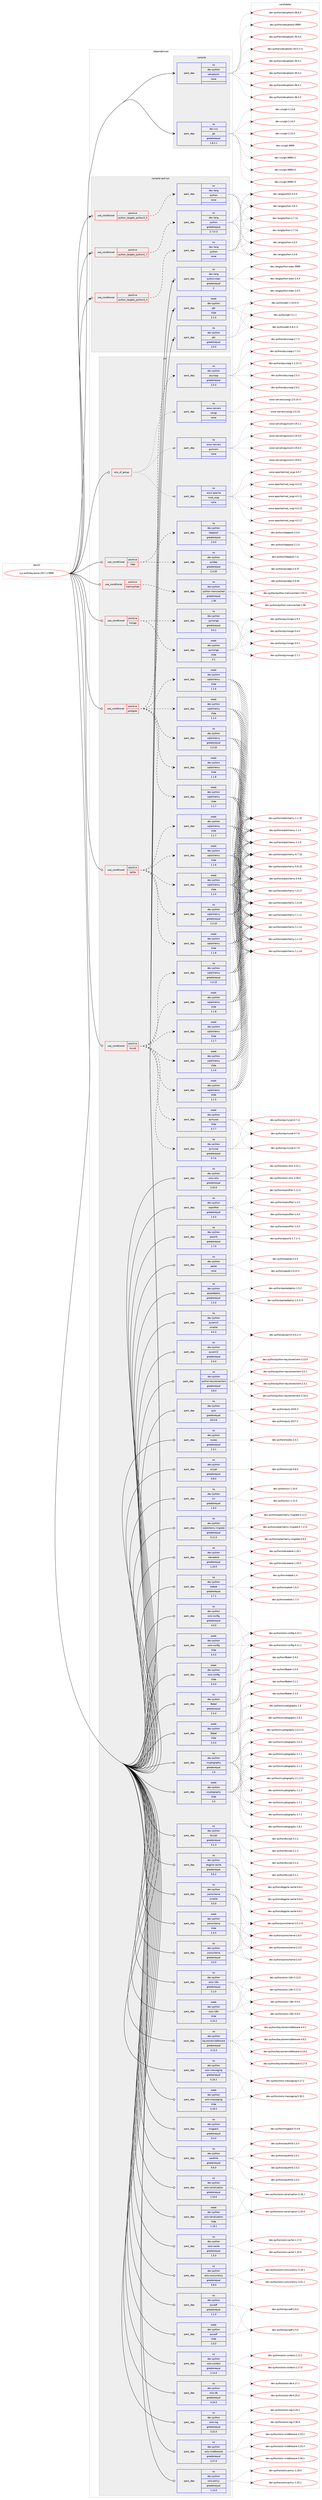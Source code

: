 digraph prolog {

# *************
# Graph options
# *************

newrank=true;
concentrate=true;
compound=true;
graph [rankdir=LR,fontname=Helvetica,fontsize=10,ranksep=1.5];#, ranksep=2.5, nodesep=0.2];
edge  [arrowhead=vee];
node  [fontname=Helvetica,fontsize=10];

# **********
# The ebuild
# **********

subgraph cluster_leftcol {
color=gray;
rank=same;
label=<<i>ebuild</i>>;
id [label="sys-auth/keystone-2017.2.9999", color=red, width=4, href="../sys-auth/keystone-2017.2.9999.svg"];
}

# ****************
# The dependencies
# ****************

subgraph cluster_midcol {
color=gray;
label=<<i>dependencies</i>>;
subgraph cluster_compile {
fillcolor="#eeeeee";
style=filled;
label=<<i>compile</i>>;
subgraph pack352047 {
dependency474670 [label=<<TABLE BORDER="0" CELLBORDER="1" CELLSPACING="0" CELLPADDING="4" WIDTH="220"><TR><TD ROWSPAN="6" CELLPADDING="30">pack_dep</TD></TR><TR><TD WIDTH="110">no</TD></TR><TR><TD>dev-python</TD></TR><TR><TD>setuptools</TD></TR><TR><TD>none</TD></TR><TR><TD></TD></TR></TABLE>>, shape=none, color=blue];
}
id:e -> dependency474670:w [weight=20,style="solid",arrowhead="vee"];
subgraph pack352048 {
dependency474671 [label=<<TABLE BORDER="0" CELLBORDER="1" CELLSPACING="0" CELLPADDING="4" WIDTH="220"><TR><TD ROWSPAN="6" CELLPADDING="30">pack_dep</TD></TR><TR><TD WIDTH="110">no</TD></TR><TR><TD>dev-vcs</TD></TR><TR><TD>git</TD></TR><TR><TD>greaterequal</TD></TR><TR><TD>1.8.2.1</TD></TR></TABLE>>, shape=none, color=blue];
}
id:e -> dependency474671:w [weight=20,style="solid",arrowhead="vee"];
}
subgraph cluster_compileandrun {
fillcolor="#eeeeee";
style=filled;
label=<<i>compile and run</i>>;
subgraph cond114399 {
dependency474672 [label=<<TABLE BORDER="0" CELLBORDER="1" CELLSPACING="0" CELLPADDING="4"><TR><TD ROWSPAN="3" CELLPADDING="10">use_conditional</TD></TR><TR><TD>positive</TD></TR><TR><TD>python_targets_python2_7</TD></TR></TABLE>>, shape=none, color=red];
subgraph pack352049 {
dependency474673 [label=<<TABLE BORDER="0" CELLBORDER="1" CELLSPACING="0" CELLPADDING="4" WIDTH="220"><TR><TD ROWSPAN="6" CELLPADDING="30">pack_dep</TD></TR><TR><TD WIDTH="110">no</TD></TR><TR><TD>dev-lang</TD></TR><TR><TD>python</TD></TR><TR><TD>greaterequal</TD></TR><TR><TD>2.7.5-r2</TD></TR></TABLE>>, shape=none, color=blue];
}
dependency474672:e -> dependency474673:w [weight=20,style="dashed",arrowhead="vee"];
}
id:e -> dependency474672:w [weight=20,style="solid",arrowhead="odotvee"];
subgraph cond114400 {
dependency474674 [label=<<TABLE BORDER="0" CELLBORDER="1" CELLSPACING="0" CELLPADDING="4"><TR><TD ROWSPAN="3" CELLPADDING="10">use_conditional</TD></TR><TR><TD>positive</TD></TR><TR><TD>python_targets_python3_4</TD></TR></TABLE>>, shape=none, color=red];
subgraph pack352050 {
dependency474675 [label=<<TABLE BORDER="0" CELLBORDER="1" CELLSPACING="0" CELLPADDING="4" WIDTH="220"><TR><TD ROWSPAN="6" CELLPADDING="30">pack_dep</TD></TR><TR><TD WIDTH="110">no</TD></TR><TR><TD>dev-lang</TD></TR><TR><TD>python</TD></TR><TR><TD>none</TD></TR><TR><TD></TD></TR></TABLE>>, shape=none, color=blue];
}
dependency474674:e -> dependency474675:w [weight=20,style="dashed",arrowhead="vee"];
}
id:e -> dependency474674:w [weight=20,style="solid",arrowhead="odotvee"];
subgraph cond114401 {
dependency474676 [label=<<TABLE BORDER="0" CELLBORDER="1" CELLSPACING="0" CELLPADDING="4"><TR><TD ROWSPAN="3" CELLPADDING="10">use_conditional</TD></TR><TR><TD>positive</TD></TR><TR><TD>python_targets_python3_5</TD></TR></TABLE>>, shape=none, color=red];
subgraph pack352051 {
dependency474677 [label=<<TABLE BORDER="0" CELLBORDER="1" CELLSPACING="0" CELLPADDING="4" WIDTH="220"><TR><TD ROWSPAN="6" CELLPADDING="30">pack_dep</TD></TR><TR><TD WIDTH="110">no</TD></TR><TR><TD>dev-lang</TD></TR><TR><TD>python</TD></TR><TR><TD>none</TD></TR><TR><TD></TD></TR></TABLE>>, shape=none, color=blue];
}
dependency474676:e -> dependency474677:w [weight=20,style="dashed",arrowhead="vee"];
}
id:e -> dependency474676:w [weight=20,style="solid",arrowhead="odotvee"];
subgraph pack352052 {
dependency474678 [label=<<TABLE BORDER="0" CELLBORDER="1" CELLSPACING="0" CELLPADDING="4" WIDTH="220"><TR><TD ROWSPAN="6" CELLPADDING="30">pack_dep</TD></TR><TR><TD WIDTH="110">no</TD></TR><TR><TD>dev-lang</TD></TR><TR><TD>python-exec</TD></TR><TR><TD>greaterequal</TD></TR><TR><TD>2</TD></TR></TABLE>>, shape=none, color=blue];
}
id:e -> dependency474678:w [weight=20,style="solid",arrowhead="odotvee"];
subgraph pack352053 {
dependency474679 [label=<<TABLE BORDER="0" CELLBORDER="1" CELLSPACING="0" CELLPADDING="4" WIDTH="220"><TR><TD ROWSPAN="6" CELLPADDING="30">pack_dep</TD></TR><TR><TD WIDTH="110">no</TD></TR><TR><TD>dev-python</TD></TR><TR><TD>pbr</TD></TR><TR><TD>greaterequal</TD></TR><TR><TD>2.0.0</TD></TR></TABLE>>, shape=none, color=blue];
}
id:e -> dependency474679:w [weight=20,style="solid",arrowhead="odotvee"];
subgraph pack352054 {
dependency474680 [label=<<TABLE BORDER="0" CELLBORDER="1" CELLSPACING="0" CELLPADDING="4" WIDTH="220"><TR><TD ROWSPAN="6" CELLPADDING="30">pack_dep</TD></TR><TR><TD WIDTH="110">weak</TD></TR><TR><TD>dev-python</TD></TR><TR><TD>pbr</TD></TR><TR><TD>tilde</TD></TR><TR><TD>2.1.0</TD></TR></TABLE>>, shape=none, color=blue];
}
id:e -> dependency474680:w [weight=20,style="solid",arrowhead="odotvee"];
}
subgraph cluster_run {
fillcolor="#eeeeee";
style=filled;
label=<<i>run</i>>;
subgraph any7954 {
dependency474681 [label=<<TABLE BORDER="0" CELLBORDER="1" CELLSPACING="0" CELLPADDING="4"><TR><TD CELLPADDING="10">any_of_group</TD></TR></TABLE>>, shape=none, color=red];subgraph pack352055 {
dependency474682 [label=<<TABLE BORDER="0" CELLBORDER="1" CELLSPACING="0" CELLPADDING="4" WIDTH="220"><TR><TD ROWSPAN="6" CELLPADDING="30">pack_dep</TD></TR><TR><TD WIDTH="110">no</TD></TR><TR><TD>www-servers</TD></TR><TR><TD>uwsgi</TD></TR><TR><TD>none</TD></TR><TR><TD></TD></TR></TABLE>>, shape=none, color=blue];
}
dependency474681:e -> dependency474682:w [weight=20,style="dotted",arrowhead="oinv"];
subgraph pack352056 {
dependency474683 [label=<<TABLE BORDER="0" CELLBORDER="1" CELLSPACING="0" CELLPADDING="4" WIDTH="220"><TR><TD ROWSPAN="6" CELLPADDING="30">pack_dep</TD></TR><TR><TD WIDTH="110">no</TD></TR><TR><TD>www-apache</TD></TR><TR><TD>mod_wsgi</TD></TR><TR><TD>none</TD></TR><TR><TD></TD></TR></TABLE>>, shape=none, color=blue];
}
dependency474681:e -> dependency474683:w [weight=20,style="dotted",arrowhead="oinv"];
subgraph pack352057 {
dependency474684 [label=<<TABLE BORDER="0" CELLBORDER="1" CELLSPACING="0" CELLPADDING="4" WIDTH="220"><TR><TD ROWSPAN="6" CELLPADDING="30">pack_dep</TD></TR><TR><TD WIDTH="110">no</TD></TR><TR><TD>www-servers</TD></TR><TR><TD>gunicorn</TD></TR><TR><TD>none</TD></TR><TR><TD></TD></TR></TABLE>>, shape=none, color=blue];
}
dependency474681:e -> dependency474684:w [weight=20,style="dotted",arrowhead="oinv"];
}
id:e -> dependency474681:w [weight=20,style="solid",arrowhead="odot"];
subgraph cond114402 {
dependency474685 [label=<<TABLE BORDER="0" CELLBORDER="1" CELLSPACING="0" CELLPADDING="4"><TR><TD ROWSPAN="3" CELLPADDING="10">use_conditional</TD></TR><TR><TD>positive</TD></TR><TR><TD>ldap</TD></TR></TABLE>>, shape=none, color=red];
subgraph pack352058 {
dependency474686 [label=<<TABLE BORDER="0" CELLBORDER="1" CELLSPACING="0" CELLPADDING="4" WIDTH="220"><TR><TD ROWSPAN="6" CELLPADDING="30">pack_dep</TD></TR><TR><TD WIDTH="110">no</TD></TR><TR><TD>dev-python</TD></TR><TR><TD>pyldap</TD></TR><TR><TD>greaterequal</TD></TR><TR><TD>2.4.20</TD></TR></TABLE>>, shape=none, color=blue];
}
dependency474685:e -> dependency474686:w [weight=20,style="dashed",arrowhead="vee"];
subgraph pack352059 {
dependency474687 [label=<<TABLE BORDER="0" CELLBORDER="1" CELLSPACING="0" CELLPADDING="4" WIDTH="220"><TR><TD ROWSPAN="6" CELLPADDING="30">pack_dep</TD></TR><TR><TD WIDTH="110">no</TD></TR><TR><TD>dev-python</TD></TR><TR><TD>ldappool</TD></TR><TR><TD>greaterequal</TD></TR><TR><TD>2.0.0</TD></TR></TABLE>>, shape=none, color=blue];
}
dependency474685:e -> dependency474687:w [weight=20,style="dashed",arrowhead="vee"];
}
id:e -> dependency474685:w [weight=20,style="solid",arrowhead="odot"];
subgraph cond114403 {
dependency474688 [label=<<TABLE BORDER="0" CELLBORDER="1" CELLSPACING="0" CELLPADDING="4"><TR><TD ROWSPAN="3" CELLPADDING="10">use_conditional</TD></TR><TR><TD>positive</TD></TR><TR><TD>memcached</TD></TR></TABLE>>, shape=none, color=red];
subgraph pack352060 {
dependency474689 [label=<<TABLE BORDER="0" CELLBORDER="1" CELLSPACING="0" CELLPADDING="4" WIDTH="220"><TR><TD ROWSPAN="6" CELLPADDING="30">pack_dep</TD></TR><TR><TD WIDTH="110">no</TD></TR><TR><TD>dev-python</TD></TR><TR><TD>python-memcached</TD></TR><TR><TD>greaterequal</TD></TR><TR><TD>1.56</TD></TR></TABLE>>, shape=none, color=blue];
}
dependency474688:e -> dependency474689:w [weight=20,style="dashed",arrowhead="vee"];
}
id:e -> dependency474688:w [weight=20,style="solid",arrowhead="odot"];
subgraph cond114404 {
dependency474690 [label=<<TABLE BORDER="0" CELLBORDER="1" CELLSPACING="0" CELLPADDING="4"><TR><TD ROWSPAN="3" CELLPADDING="10">use_conditional</TD></TR><TR><TD>positive</TD></TR><TR><TD>mongo</TD></TR></TABLE>>, shape=none, color=red];
subgraph pack352061 {
dependency474691 [label=<<TABLE BORDER="0" CELLBORDER="1" CELLSPACING="0" CELLPADDING="4" WIDTH="220"><TR><TD ROWSPAN="6" CELLPADDING="30">pack_dep</TD></TR><TR><TD WIDTH="110">no</TD></TR><TR><TD>dev-python</TD></TR><TR><TD>pymongo</TD></TR><TR><TD>greaterequal</TD></TR><TR><TD>3.0.2</TD></TR></TABLE>>, shape=none, color=blue];
}
dependency474690:e -> dependency474691:w [weight=20,style="dashed",arrowhead="vee"];
subgraph pack352062 {
dependency474692 [label=<<TABLE BORDER="0" CELLBORDER="1" CELLSPACING="0" CELLPADDING="4" WIDTH="220"><TR><TD ROWSPAN="6" CELLPADDING="30">pack_dep</TD></TR><TR><TD WIDTH="110">weak</TD></TR><TR><TD>dev-python</TD></TR><TR><TD>pymongo</TD></TR><TR><TD>tilde</TD></TR><TR><TD>3.1</TD></TR></TABLE>>, shape=none, color=blue];
}
dependency474690:e -> dependency474692:w [weight=20,style="dashed",arrowhead="vee"];
}
id:e -> dependency474690:w [weight=20,style="solid",arrowhead="odot"];
subgraph cond114405 {
dependency474693 [label=<<TABLE BORDER="0" CELLBORDER="1" CELLSPACING="0" CELLPADDING="4"><TR><TD ROWSPAN="3" CELLPADDING="10">use_conditional</TD></TR><TR><TD>positive</TD></TR><TR><TD>mysql</TD></TR></TABLE>>, shape=none, color=red];
subgraph pack352063 {
dependency474694 [label=<<TABLE BORDER="0" CELLBORDER="1" CELLSPACING="0" CELLPADDING="4" WIDTH="220"><TR><TD ROWSPAN="6" CELLPADDING="30">pack_dep</TD></TR><TR><TD WIDTH="110">no</TD></TR><TR><TD>dev-python</TD></TR><TR><TD>pymysql</TD></TR><TR><TD>greaterequal</TD></TR><TR><TD>0.7.6</TD></TR></TABLE>>, shape=none, color=blue];
}
dependency474693:e -> dependency474694:w [weight=20,style="dashed",arrowhead="vee"];
subgraph pack352064 {
dependency474695 [label=<<TABLE BORDER="0" CELLBORDER="1" CELLSPACING="0" CELLPADDING="4" WIDTH="220"><TR><TD ROWSPAN="6" CELLPADDING="30">pack_dep</TD></TR><TR><TD WIDTH="110">weak</TD></TR><TR><TD>dev-python</TD></TR><TR><TD>pymysql</TD></TR><TR><TD>tilde</TD></TR><TR><TD>0.7.7</TD></TR></TABLE>>, shape=none, color=blue];
}
dependency474693:e -> dependency474695:w [weight=20,style="dashed",arrowhead="vee"];
subgraph pack352065 {
dependency474696 [label=<<TABLE BORDER="0" CELLBORDER="1" CELLSPACING="0" CELLPADDING="4" WIDTH="220"><TR><TD ROWSPAN="6" CELLPADDING="30">pack_dep</TD></TR><TR><TD WIDTH="110">no</TD></TR><TR><TD>dev-python</TD></TR><TR><TD>sqlalchemy</TD></TR><TR><TD>greaterequal</TD></TR><TR><TD>1.0.10</TD></TR></TABLE>>, shape=none, color=blue];
}
dependency474693:e -> dependency474696:w [weight=20,style="dashed",arrowhead="vee"];
subgraph pack352066 {
dependency474697 [label=<<TABLE BORDER="0" CELLBORDER="1" CELLSPACING="0" CELLPADDING="4" WIDTH="220"><TR><TD ROWSPAN="6" CELLPADDING="30">pack_dep</TD></TR><TR><TD WIDTH="110">weak</TD></TR><TR><TD>dev-python</TD></TR><TR><TD>sqlalchemy</TD></TR><TR><TD>tilde</TD></TR><TR><TD>1.1.5</TD></TR></TABLE>>, shape=none, color=blue];
}
dependency474693:e -> dependency474697:w [weight=20,style="dashed",arrowhead="vee"];
subgraph pack352067 {
dependency474698 [label=<<TABLE BORDER="0" CELLBORDER="1" CELLSPACING="0" CELLPADDING="4" WIDTH="220"><TR><TD ROWSPAN="6" CELLPADDING="30">pack_dep</TD></TR><TR><TD WIDTH="110">weak</TD></TR><TR><TD>dev-python</TD></TR><TR><TD>sqlalchemy</TD></TR><TR><TD>tilde</TD></TR><TR><TD>1.1.6</TD></TR></TABLE>>, shape=none, color=blue];
}
dependency474693:e -> dependency474698:w [weight=20,style="dashed",arrowhead="vee"];
subgraph pack352068 {
dependency474699 [label=<<TABLE BORDER="0" CELLBORDER="1" CELLSPACING="0" CELLPADDING="4" WIDTH="220"><TR><TD ROWSPAN="6" CELLPADDING="30">pack_dep</TD></TR><TR><TD WIDTH="110">weak</TD></TR><TR><TD>dev-python</TD></TR><TR><TD>sqlalchemy</TD></TR><TR><TD>tilde</TD></TR><TR><TD>1.1.7</TD></TR></TABLE>>, shape=none, color=blue];
}
dependency474693:e -> dependency474699:w [weight=20,style="dashed",arrowhead="vee"];
subgraph pack352069 {
dependency474700 [label=<<TABLE BORDER="0" CELLBORDER="1" CELLSPACING="0" CELLPADDING="4" WIDTH="220"><TR><TD ROWSPAN="6" CELLPADDING="30">pack_dep</TD></TR><TR><TD WIDTH="110">weak</TD></TR><TR><TD>dev-python</TD></TR><TR><TD>sqlalchemy</TD></TR><TR><TD>tilde</TD></TR><TR><TD>1.1.8</TD></TR></TABLE>>, shape=none, color=blue];
}
dependency474693:e -> dependency474700:w [weight=20,style="dashed",arrowhead="vee"];
}
id:e -> dependency474693:w [weight=20,style="solid",arrowhead="odot"];
subgraph cond114406 {
dependency474701 [label=<<TABLE BORDER="0" CELLBORDER="1" CELLSPACING="0" CELLPADDING="4"><TR><TD ROWSPAN="3" CELLPADDING="10">use_conditional</TD></TR><TR><TD>positive</TD></TR><TR><TD>postgres</TD></TR></TABLE>>, shape=none, color=red];
subgraph pack352070 {
dependency474702 [label=<<TABLE BORDER="0" CELLBORDER="1" CELLSPACING="0" CELLPADDING="4" WIDTH="220"><TR><TD ROWSPAN="6" CELLPADDING="30">pack_dep</TD></TR><TR><TD WIDTH="110">no</TD></TR><TR><TD>dev-python</TD></TR><TR><TD>psycopg</TD></TR><TR><TD>greaterequal</TD></TR><TR><TD>2.5.0</TD></TR></TABLE>>, shape=none, color=blue];
}
dependency474701:e -> dependency474702:w [weight=20,style="dashed",arrowhead="vee"];
subgraph pack352071 {
dependency474703 [label=<<TABLE BORDER="0" CELLBORDER="1" CELLSPACING="0" CELLPADDING="4" WIDTH="220"><TR><TD ROWSPAN="6" CELLPADDING="30">pack_dep</TD></TR><TR><TD WIDTH="110">no</TD></TR><TR><TD>dev-python</TD></TR><TR><TD>sqlalchemy</TD></TR><TR><TD>greaterequal</TD></TR><TR><TD>1.0.10</TD></TR></TABLE>>, shape=none, color=blue];
}
dependency474701:e -> dependency474703:w [weight=20,style="dashed",arrowhead="vee"];
subgraph pack352072 {
dependency474704 [label=<<TABLE BORDER="0" CELLBORDER="1" CELLSPACING="0" CELLPADDING="4" WIDTH="220"><TR><TD ROWSPAN="6" CELLPADDING="30">pack_dep</TD></TR><TR><TD WIDTH="110">weak</TD></TR><TR><TD>dev-python</TD></TR><TR><TD>sqlalchemy</TD></TR><TR><TD>tilde</TD></TR><TR><TD>1.1.5</TD></TR></TABLE>>, shape=none, color=blue];
}
dependency474701:e -> dependency474704:w [weight=20,style="dashed",arrowhead="vee"];
subgraph pack352073 {
dependency474705 [label=<<TABLE BORDER="0" CELLBORDER="1" CELLSPACING="0" CELLPADDING="4" WIDTH="220"><TR><TD ROWSPAN="6" CELLPADDING="30">pack_dep</TD></TR><TR><TD WIDTH="110">weak</TD></TR><TR><TD>dev-python</TD></TR><TR><TD>sqlalchemy</TD></TR><TR><TD>tilde</TD></TR><TR><TD>1.1.6</TD></TR></TABLE>>, shape=none, color=blue];
}
dependency474701:e -> dependency474705:w [weight=20,style="dashed",arrowhead="vee"];
subgraph pack352074 {
dependency474706 [label=<<TABLE BORDER="0" CELLBORDER="1" CELLSPACING="0" CELLPADDING="4" WIDTH="220"><TR><TD ROWSPAN="6" CELLPADDING="30">pack_dep</TD></TR><TR><TD WIDTH="110">weak</TD></TR><TR><TD>dev-python</TD></TR><TR><TD>sqlalchemy</TD></TR><TR><TD>tilde</TD></TR><TR><TD>1.1.7</TD></TR></TABLE>>, shape=none, color=blue];
}
dependency474701:e -> dependency474706:w [weight=20,style="dashed",arrowhead="vee"];
subgraph pack352075 {
dependency474707 [label=<<TABLE BORDER="0" CELLBORDER="1" CELLSPACING="0" CELLPADDING="4" WIDTH="220"><TR><TD ROWSPAN="6" CELLPADDING="30">pack_dep</TD></TR><TR><TD WIDTH="110">weak</TD></TR><TR><TD>dev-python</TD></TR><TR><TD>sqlalchemy</TD></TR><TR><TD>tilde</TD></TR><TR><TD>1.1.8</TD></TR></TABLE>>, shape=none, color=blue];
}
dependency474701:e -> dependency474707:w [weight=20,style="dashed",arrowhead="vee"];
}
id:e -> dependency474701:w [weight=20,style="solid",arrowhead="odot"];
subgraph cond114407 {
dependency474708 [label=<<TABLE BORDER="0" CELLBORDER="1" CELLSPACING="0" CELLPADDING="4"><TR><TD ROWSPAN="3" CELLPADDING="10">use_conditional</TD></TR><TR><TD>positive</TD></TR><TR><TD>sqlite</TD></TR></TABLE>>, shape=none, color=red];
subgraph pack352076 {
dependency474709 [label=<<TABLE BORDER="0" CELLBORDER="1" CELLSPACING="0" CELLPADDING="4" WIDTH="220"><TR><TD ROWSPAN="6" CELLPADDING="30">pack_dep</TD></TR><TR><TD WIDTH="110">no</TD></TR><TR><TD>dev-python</TD></TR><TR><TD>sqlalchemy</TD></TR><TR><TD>greaterequal</TD></TR><TR><TD>1.0.10</TD></TR></TABLE>>, shape=none, color=blue];
}
dependency474708:e -> dependency474709:w [weight=20,style="dashed",arrowhead="vee"];
subgraph pack352077 {
dependency474710 [label=<<TABLE BORDER="0" CELLBORDER="1" CELLSPACING="0" CELLPADDING="4" WIDTH="220"><TR><TD ROWSPAN="6" CELLPADDING="30">pack_dep</TD></TR><TR><TD WIDTH="110">weak</TD></TR><TR><TD>dev-python</TD></TR><TR><TD>sqlalchemy</TD></TR><TR><TD>tilde</TD></TR><TR><TD>1.1.5</TD></TR></TABLE>>, shape=none, color=blue];
}
dependency474708:e -> dependency474710:w [weight=20,style="dashed",arrowhead="vee"];
subgraph pack352078 {
dependency474711 [label=<<TABLE BORDER="0" CELLBORDER="1" CELLSPACING="0" CELLPADDING="4" WIDTH="220"><TR><TD ROWSPAN="6" CELLPADDING="30">pack_dep</TD></TR><TR><TD WIDTH="110">weak</TD></TR><TR><TD>dev-python</TD></TR><TR><TD>sqlalchemy</TD></TR><TR><TD>tilde</TD></TR><TR><TD>1.1.6</TD></TR></TABLE>>, shape=none, color=blue];
}
dependency474708:e -> dependency474711:w [weight=20,style="dashed",arrowhead="vee"];
subgraph pack352079 {
dependency474712 [label=<<TABLE BORDER="0" CELLBORDER="1" CELLSPACING="0" CELLPADDING="4" WIDTH="220"><TR><TD ROWSPAN="6" CELLPADDING="30">pack_dep</TD></TR><TR><TD WIDTH="110">weak</TD></TR><TR><TD>dev-python</TD></TR><TR><TD>sqlalchemy</TD></TR><TR><TD>tilde</TD></TR><TR><TD>1.1.7</TD></TR></TABLE>>, shape=none, color=blue];
}
dependency474708:e -> dependency474712:w [weight=20,style="dashed",arrowhead="vee"];
subgraph pack352080 {
dependency474713 [label=<<TABLE BORDER="0" CELLBORDER="1" CELLSPACING="0" CELLPADDING="4" WIDTH="220"><TR><TD ROWSPAN="6" CELLPADDING="30">pack_dep</TD></TR><TR><TD WIDTH="110">weak</TD></TR><TR><TD>dev-python</TD></TR><TR><TD>sqlalchemy</TD></TR><TR><TD>tilde</TD></TR><TR><TD>1.1.8</TD></TR></TABLE>>, shape=none, color=blue];
}
dependency474708:e -> dependency474713:w [weight=20,style="dashed",arrowhead="vee"];
}
id:e -> dependency474708:w [weight=20,style="solid",arrowhead="odot"];
subgraph pack352081 {
dependency474714 [label=<<TABLE BORDER="0" CELLBORDER="1" CELLSPACING="0" CELLPADDING="4" WIDTH="220"><TR><TD ROWSPAN="6" CELLPADDING="30">pack_dep</TD></TR><TR><TD WIDTH="110">no</TD></TR><TR><TD>dev-python</TD></TR><TR><TD>Babel</TD></TR><TR><TD>greaterequal</TD></TR><TR><TD>2.3.4</TD></TR></TABLE>>, shape=none, color=blue];
}
id:e -> dependency474714:w [weight=20,style="solid",arrowhead="odot"];
subgraph pack352082 {
dependency474715 [label=<<TABLE BORDER="0" CELLBORDER="1" CELLSPACING="0" CELLPADDING="4" WIDTH="220"><TR><TD ROWSPAN="6" CELLPADDING="30">pack_dep</TD></TR><TR><TD WIDTH="110">no</TD></TR><TR><TD>dev-python</TD></TR><TR><TD>bcrypt</TD></TR><TR><TD>greaterequal</TD></TR><TR><TD>3.1.3</TD></TR></TABLE>>, shape=none, color=blue];
}
id:e -> dependency474715:w [weight=20,style="solid",arrowhead="odot"];
subgraph pack352083 {
dependency474716 [label=<<TABLE BORDER="0" CELLBORDER="1" CELLSPACING="0" CELLPADDING="4" WIDTH="220"><TR><TD ROWSPAN="6" CELLPADDING="30">pack_dep</TD></TR><TR><TD WIDTH="110">no</TD></TR><TR><TD>dev-python</TD></TR><TR><TD>cryptography</TD></TR><TR><TD>greaterequal</TD></TR><TR><TD>1.6</TD></TR></TABLE>>, shape=none, color=blue];
}
id:e -> dependency474716:w [weight=20,style="solid",arrowhead="odot"];
subgraph pack352084 {
dependency474717 [label=<<TABLE BORDER="0" CELLBORDER="1" CELLSPACING="0" CELLPADDING="4" WIDTH="220"><TR><TD ROWSPAN="6" CELLPADDING="30">pack_dep</TD></TR><TR><TD WIDTH="110">no</TD></TR><TR><TD>dev-python</TD></TR><TR><TD>dogpile-cache</TD></TR><TR><TD>greaterequal</TD></TR><TR><TD>0.6.2</TD></TR></TABLE>>, shape=none, color=blue];
}
id:e -> dependency474717:w [weight=20,style="solid",arrowhead="odot"];
subgraph pack352085 {
dependency474718 [label=<<TABLE BORDER="0" CELLBORDER="1" CELLSPACING="0" CELLPADDING="4" WIDTH="220"><TR><TD ROWSPAN="6" CELLPADDING="30">pack_dep</TD></TR><TR><TD WIDTH="110">no</TD></TR><TR><TD>dev-python</TD></TR><TR><TD>jsonschema</TD></TR><TR><TD>greaterequal</TD></TR><TR><TD>2.0.0</TD></TR></TABLE>>, shape=none, color=blue];
}
id:e -> dependency474718:w [weight=20,style="solid",arrowhead="odot"];
subgraph pack352086 {
dependency474719 [label=<<TABLE BORDER="0" CELLBORDER="1" CELLSPACING="0" CELLPADDING="4" WIDTH="220"><TR><TD ROWSPAN="6" CELLPADDING="30">pack_dep</TD></TR><TR><TD WIDTH="110">no</TD></TR><TR><TD>dev-python</TD></TR><TR><TD>jsonschema</TD></TR><TR><TD>smaller</TD></TR><TR><TD>3.0.0</TD></TR></TABLE>>, shape=none, color=blue];
}
id:e -> dependency474719:w [weight=20,style="solid",arrowhead="odot"];
subgraph pack352087 {
dependency474720 [label=<<TABLE BORDER="0" CELLBORDER="1" CELLSPACING="0" CELLPADDING="4" WIDTH="220"><TR><TD ROWSPAN="6" CELLPADDING="30">pack_dep</TD></TR><TR><TD WIDTH="110">no</TD></TR><TR><TD>dev-python</TD></TR><TR><TD>keystonemiddleware</TD></TR><TR><TD>greaterequal</TD></TR><TR><TD>4.12.0</TD></TR></TABLE>>, shape=none, color=blue];
}
id:e -> dependency474720:w [weight=20,style="solid",arrowhead="odot"];
subgraph pack352088 {
dependency474721 [label=<<TABLE BORDER="0" CELLBORDER="1" CELLSPACING="0" CELLPADDING="4" WIDTH="220"><TR><TD ROWSPAN="6" CELLPADDING="30">pack_dep</TD></TR><TR><TD WIDTH="110">no</TD></TR><TR><TD>dev-python</TD></TR><TR><TD>msgpack</TD></TR><TR><TD>greaterequal</TD></TR><TR><TD>0.4.0</TD></TR></TABLE>>, shape=none, color=blue];
}
id:e -> dependency474721:w [weight=20,style="solid",arrowhead="odot"];
subgraph pack352089 {
dependency474722 [label=<<TABLE BORDER="0" CELLBORDER="1" CELLSPACING="0" CELLPADDING="4" WIDTH="220"><TR><TD ROWSPAN="6" CELLPADDING="30">pack_dep</TD></TR><TR><TD WIDTH="110">no</TD></TR><TR><TD>dev-python</TD></TR><TR><TD>oauthlib</TD></TR><TR><TD>greaterequal</TD></TR><TR><TD>0.6.0</TD></TR></TABLE>>, shape=none, color=blue];
}
id:e -> dependency474722:w [weight=20,style="solid",arrowhead="odot"];
subgraph pack352090 {
dependency474723 [label=<<TABLE BORDER="0" CELLBORDER="1" CELLSPACING="0" CELLPADDING="4" WIDTH="220"><TR><TD ROWSPAN="6" CELLPADDING="30">pack_dep</TD></TR><TR><TD WIDTH="110">no</TD></TR><TR><TD>dev-python</TD></TR><TR><TD>oslo-cache</TD></TR><TR><TD>greaterequal</TD></TR><TR><TD>1.5.0</TD></TR></TABLE>>, shape=none, color=blue];
}
id:e -> dependency474723:w [weight=20,style="solid",arrowhead="odot"];
subgraph pack352091 {
dependency474724 [label=<<TABLE BORDER="0" CELLBORDER="1" CELLSPACING="0" CELLPADDING="4" WIDTH="220"><TR><TD ROWSPAN="6" CELLPADDING="30">pack_dep</TD></TR><TR><TD WIDTH="110">no</TD></TR><TR><TD>dev-python</TD></TR><TR><TD>oslo-concurrency</TD></TR><TR><TD>greaterequal</TD></TR><TR><TD>3.8.0</TD></TR></TABLE>>, shape=none, color=blue];
}
id:e -> dependency474724:w [weight=20,style="solid",arrowhead="odot"];
subgraph pack352092 {
dependency474725 [label=<<TABLE BORDER="0" CELLBORDER="1" CELLSPACING="0" CELLPADDING="4" WIDTH="220"><TR><TD ROWSPAN="6" CELLPADDING="30">pack_dep</TD></TR><TR><TD WIDTH="110">no</TD></TR><TR><TD>dev-python</TD></TR><TR><TD>oslo-config</TD></TR><TR><TD>greaterequal</TD></TR><TR><TD>4.0.0</TD></TR></TABLE>>, shape=none, color=blue];
}
id:e -> dependency474725:w [weight=20,style="solid",arrowhead="odot"];
subgraph pack352093 {
dependency474726 [label=<<TABLE BORDER="0" CELLBORDER="1" CELLSPACING="0" CELLPADDING="4" WIDTH="220"><TR><TD ROWSPAN="6" CELLPADDING="30">pack_dep</TD></TR><TR><TD WIDTH="110">no</TD></TR><TR><TD>dev-python</TD></TR><TR><TD>oslo-context</TD></TR><TR><TD>greaterequal</TD></TR><TR><TD>2.14.0</TD></TR></TABLE>>, shape=none, color=blue];
}
id:e -> dependency474726:w [weight=20,style="solid",arrowhead="odot"];
subgraph pack352094 {
dependency474727 [label=<<TABLE BORDER="0" CELLBORDER="1" CELLSPACING="0" CELLPADDING="4" WIDTH="220"><TR><TD ROWSPAN="6" CELLPADDING="30">pack_dep</TD></TR><TR><TD WIDTH="110">no</TD></TR><TR><TD>dev-python</TD></TR><TR><TD>oslo-db</TD></TR><TR><TD>greaterequal</TD></TR><TR><TD>4.24.0</TD></TR></TABLE>>, shape=none, color=blue];
}
id:e -> dependency474727:w [weight=20,style="solid",arrowhead="odot"];
subgraph pack352095 {
dependency474728 [label=<<TABLE BORDER="0" CELLBORDER="1" CELLSPACING="0" CELLPADDING="4" WIDTH="220"><TR><TD ROWSPAN="6" CELLPADDING="30">pack_dep</TD></TR><TR><TD WIDTH="110">no</TD></TR><TR><TD>dev-python</TD></TR><TR><TD>oslo-i18n</TD></TR><TR><TD>greaterequal</TD></TR><TR><TD>2.1.0</TD></TR></TABLE>>, shape=none, color=blue];
}
id:e -> dependency474728:w [weight=20,style="solid",arrowhead="odot"];
subgraph pack352096 {
dependency474729 [label=<<TABLE BORDER="0" CELLBORDER="1" CELLSPACING="0" CELLPADDING="4" WIDTH="220"><TR><TD ROWSPAN="6" CELLPADDING="30">pack_dep</TD></TR><TR><TD WIDTH="110">no</TD></TR><TR><TD>dev-python</TD></TR><TR><TD>oslo-log</TD></TR><TR><TD>greaterequal</TD></TR><TR><TD>3.22.0</TD></TR></TABLE>>, shape=none, color=blue];
}
id:e -> dependency474729:w [weight=20,style="solid",arrowhead="odot"];
subgraph pack352097 {
dependency474730 [label=<<TABLE BORDER="0" CELLBORDER="1" CELLSPACING="0" CELLPADDING="4" WIDTH="220"><TR><TD ROWSPAN="6" CELLPADDING="30">pack_dep</TD></TR><TR><TD WIDTH="110">no</TD></TR><TR><TD>dev-python</TD></TR><TR><TD>oslo-messaging</TD></TR><TR><TD>greaterequal</TD></TR><TR><TD>5.24.2</TD></TR></TABLE>>, shape=none, color=blue];
}
id:e -> dependency474730:w [weight=20,style="solid",arrowhead="odot"];
subgraph pack352098 {
dependency474731 [label=<<TABLE BORDER="0" CELLBORDER="1" CELLSPACING="0" CELLPADDING="4" WIDTH="220"><TR><TD ROWSPAN="6" CELLPADDING="30">pack_dep</TD></TR><TR><TD WIDTH="110">no</TD></TR><TR><TD>dev-python</TD></TR><TR><TD>oslo-middleware</TD></TR><TR><TD>greaterequal</TD></TR><TR><TD>3.27.0</TD></TR></TABLE>>, shape=none, color=blue];
}
id:e -> dependency474731:w [weight=20,style="solid",arrowhead="odot"];
subgraph pack352099 {
dependency474732 [label=<<TABLE BORDER="0" CELLBORDER="1" CELLSPACING="0" CELLPADDING="4" WIDTH="220"><TR><TD ROWSPAN="6" CELLPADDING="30">pack_dep</TD></TR><TR><TD WIDTH="110">no</TD></TR><TR><TD>dev-python</TD></TR><TR><TD>oslo-policy</TD></TR><TR><TD>greaterequal</TD></TR><TR><TD>1.23.0</TD></TR></TABLE>>, shape=none, color=blue];
}
id:e -> dependency474732:w [weight=20,style="solid",arrowhead="odot"];
subgraph pack352100 {
dependency474733 [label=<<TABLE BORDER="0" CELLBORDER="1" CELLSPACING="0" CELLPADDING="4" WIDTH="220"><TR><TD ROWSPAN="6" CELLPADDING="30">pack_dep</TD></TR><TR><TD WIDTH="110">no</TD></TR><TR><TD>dev-python</TD></TR><TR><TD>oslo-serialization</TD></TR><TR><TD>greaterequal</TD></TR><TR><TD>1.10.0</TD></TR></TABLE>>, shape=none, color=blue];
}
id:e -> dependency474733:w [weight=20,style="solid",arrowhead="odot"];
subgraph pack352101 {
dependency474734 [label=<<TABLE BORDER="0" CELLBORDER="1" CELLSPACING="0" CELLPADDING="4" WIDTH="220"><TR><TD ROWSPAN="6" CELLPADDING="30">pack_dep</TD></TR><TR><TD WIDTH="110">no</TD></TR><TR><TD>dev-python</TD></TR><TR><TD>oslo-utils</TD></TR><TR><TD>greaterequal</TD></TR><TR><TD>3.20.0</TD></TR></TABLE>>, shape=none, color=blue];
}
id:e -> dependency474734:w [weight=20,style="solid",arrowhead="odot"];
subgraph pack352102 {
dependency474735 [label=<<TABLE BORDER="0" CELLBORDER="1" CELLSPACING="0" CELLPADDING="4" WIDTH="220"><TR><TD ROWSPAN="6" CELLPADDING="30">pack_dep</TD></TR><TR><TD WIDTH="110">no</TD></TR><TR><TD>dev-python</TD></TR><TR><TD>osprofiler</TD></TR><TR><TD>greaterequal</TD></TR><TR><TD>1.4.0</TD></TR></TABLE>>, shape=none, color=blue];
}
id:e -> dependency474735:w [weight=20,style="solid",arrowhead="odot"];
subgraph pack352103 {
dependency474736 [label=<<TABLE BORDER="0" CELLBORDER="1" CELLSPACING="0" CELLPADDING="4" WIDTH="220"><TR><TD ROWSPAN="6" CELLPADDING="30">pack_dep</TD></TR><TR><TD WIDTH="110">no</TD></TR><TR><TD>dev-python</TD></TR><TR><TD>passlib</TD></TR><TR><TD>greaterequal</TD></TR><TR><TD>1.7.0</TD></TR></TABLE>>, shape=none, color=blue];
}
id:e -> dependency474736:w [weight=20,style="solid",arrowhead="odot"];
subgraph pack352104 {
dependency474737 [label=<<TABLE BORDER="0" CELLBORDER="1" CELLSPACING="0" CELLPADDING="4" WIDTH="220"><TR><TD ROWSPAN="6" CELLPADDING="30">pack_dep</TD></TR><TR><TD WIDTH="110">no</TD></TR><TR><TD>dev-python</TD></TR><TR><TD>paste</TD></TR><TR><TD>none</TD></TR><TR><TD></TD></TR></TABLE>>, shape=none, color=blue];
}
id:e -> dependency474737:w [weight=20,style="solid",arrowhead="odot"];
subgraph pack352105 {
dependency474738 [label=<<TABLE BORDER="0" CELLBORDER="1" CELLSPACING="0" CELLPADDING="4" WIDTH="220"><TR><TD ROWSPAN="6" CELLPADDING="30">pack_dep</TD></TR><TR><TD WIDTH="110">no</TD></TR><TR><TD>dev-python</TD></TR><TR><TD>pastedeploy</TD></TR><TR><TD>greaterequal</TD></TR><TR><TD>1.5.0</TD></TR></TABLE>>, shape=none, color=blue];
}
id:e -> dependency474738:w [weight=20,style="solid",arrowhead="odot"];
subgraph pack352106 {
dependency474739 [label=<<TABLE BORDER="0" CELLBORDER="1" CELLSPACING="0" CELLPADDING="4" WIDTH="220"><TR><TD ROWSPAN="6" CELLPADDING="30">pack_dep</TD></TR><TR><TD WIDTH="110">no</TD></TR><TR><TD>dev-python</TD></TR><TR><TD>pycadf</TD></TR><TR><TD>greaterequal</TD></TR><TR><TD>1.1.0</TD></TR></TABLE>>, shape=none, color=blue];
}
id:e -> dependency474739:w [weight=20,style="solid",arrowhead="odot"];
subgraph pack352107 {
dependency474740 [label=<<TABLE BORDER="0" CELLBORDER="1" CELLSPACING="0" CELLPADDING="4" WIDTH="220"><TR><TD ROWSPAN="6" CELLPADDING="30">pack_dep</TD></TR><TR><TD WIDTH="110">no</TD></TR><TR><TD>dev-python</TD></TR><TR><TD>pysaml2</TD></TR><TR><TD>greaterequal</TD></TR><TR><TD>2.4.0</TD></TR></TABLE>>, shape=none, color=blue];
}
id:e -> dependency474740:w [weight=20,style="solid",arrowhead="odot"];
subgraph pack352108 {
dependency474741 [label=<<TABLE BORDER="0" CELLBORDER="1" CELLSPACING="0" CELLPADDING="4" WIDTH="220"><TR><TD ROWSPAN="6" CELLPADDING="30">pack_dep</TD></TR><TR><TD WIDTH="110">no</TD></TR><TR><TD>dev-python</TD></TR><TR><TD>pysaml2</TD></TR><TR><TD>smaller</TD></TR><TR><TD>4.0.3</TD></TR></TABLE>>, shape=none, color=blue];
}
id:e -> dependency474741:w [weight=20,style="solid",arrowhead="odot"];
subgraph pack352109 {
dependency474742 [label=<<TABLE BORDER="0" CELLBORDER="1" CELLSPACING="0" CELLPADDING="4" WIDTH="220"><TR><TD ROWSPAN="6" CELLPADDING="30">pack_dep</TD></TR><TR><TD WIDTH="110">no</TD></TR><TR><TD>dev-python</TD></TR><TR><TD>python-keystoneclient</TD></TR><TR><TD>greaterequal</TD></TR><TR><TD>3.8.0</TD></TR></TABLE>>, shape=none, color=blue];
}
id:e -> dependency474742:w [weight=20,style="solid",arrowhead="odot"];
subgraph pack352110 {
dependency474743 [label=<<TABLE BORDER="0" CELLBORDER="1" CELLSPACING="0" CELLPADDING="4" WIDTH="220"><TR><TD ROWSPAN="6" CELLPADDING="30">pack_dep</TD></TR><TR><TD WIDTH="110">no</TD></TR><TR><TD>dev-python</TD></TR><TR><TD>pytz</TD></TR><TR><TD>greaterequal</TD></TR><TR><TD>2013.6</TD></TR></TABLE>>, shape=none, color=blue];
}
id:e -> dependency474743:w [weight=20,style="solid",arrowhead="odot"];
subgraph pack352111 {
dependency474744 [label=<<TABLE BORDER="0" CELLBORDER="1" CELLSPACING="0" CELLPADDING="4" WIDTH="220"><TR><TD ROWSPAN="6" CELLPADDING="30">pack_dep</TD></TR><TR><TD WIDTH="110">no</TD></TR><TR><TD>dev-python</TD></TR><TR><TD>routes</TD></TR><TR><TD>greaterequal</TD></TR><TR><TD>2.3.1</TD></TR></TABLE>>, shape=none, color=blue];
}
id:e -> dependency474744:w [weight=20,style="solid",arrowhead="odot"];
subgraph pack352112 {
dependency474745 [label=<<TABLE BORDER="0" CELLBORDER="1" CELLSPACING="0" CELLPADDING="4" WIDTH="220"><TR><TD ROWSPAN="6" CELLPADDING="30">pack_dep</TD></TR><TR><TD WIDTH="110">no</TD></TR><TR><TD>dev-python</TD></TR><TR><TD>scrypt</TD></TR><TR><TD>greaterequal</TD></TR><TR><TD>0.8.0</TD></TR></TABLE>>, shape=none, color=blue];
}
id:e -> dependency474745:w [weight=20,style="solid",arrowhead="odot"];
subgraph pack352113 {
dependency474746 [label=<<TABLE BORDER="0" CELLBORDER="1" CELLSPACING="0" CELLPADDING="4" WIDTH="220"><TR><TD ROWSPAN="6" CELLPADDING="30">pack_dep</TD></TR><TR><TD WIDTH="110">no</TD></TR><TR><TD>dev-python</TD></TR><TR><TD>six</TD></TR><TR><TD>greaterequal</TD></TR><TR><TD>1.9.0</TD></TR></TABLE>>, shape=none, color=blue];
}
id:e -> dependency474746:w [weight=20,style="solid",arrowhead="odot"];
subgraph pack352114 {
dependency474747 [label=<<TABLE BORDER="0" CELLBORDER="1" CELLSPACING="0" CELLPADDING="4" WIDTH="220"><TR><TD ROWSPAN="6" CELLPADDING="30">pack_dep</TD></TR><TR><TD WIDTH="110">no</TD></TR><TR><TD>dev-python</TD></TR><TR><TD>sqlalchemy-migrate</TD></TR><TR><TD>greaterequal</TD></TR><TR><TD>0.11.0</TD></TR></TABLE>>, shape=none, color=blue];
}
id:e -> dependency474747:w [weight=20,style="solid",arrowhead="odot"];
subgraph pack352115 {
dependency474748 [label=<<TABLE BORDER="0" CELLBORDER="1" CELLSPACING="0" CELLPADDING="4" WIDTH="220"><TR><TD ROWSPAN="6" CELLPADDING="30">pack_dep</TD></TR><TR><TD WIDTH="110">no</TD></TR><TR><TD>dev-python</TD></TR><TR><TD>stevedore</TD></TR><TR><TD>greaterequal</TD></TR><TR><TD>1.20.0</TD></TR></TABLE>>, shape=none, color=blue];
}
id:e -> dependency474748:w [weight=20,style="solid",arrowhead="odot"];
subgraph pack352116 {
dependency474749 [label=<<TABLE BORDER="0" CELLBORDER="1" CELLSPACING="0" CELLPADDING="4" WIDTH="220"><TR><TD ROWSPAN="6" CELLPADDING="30">pack_dep</TD></TR><TR><TD WIDTH="110">no</TD></TR><TR><TD>dev-python</TD></TR><TR><TD>webob</TD></TR><TR><TD>greaterequal</TD></TR><TR><TD>1.7.1</TD></TR></TABLE>>, shape=none, color=blue];
}
id:e -> dependency474749:w [weight=20,style="solid",arrowhead="odot"];
subgraph pack352117 {
dependency474750 [label=<<TABLE BORDER="0" CELLBORDER="1" CELLSPACING="0" CELLPADDING="4" WIDTH="220"><TR><TD ROWSPAN="6" CELLPADDING="30">pack_dep</TD></TR><TR><TD WIDTH="110">weak</TD></TR><TR><TD>dev-python</TD></TR><TR><TD>Babel</TD></TR><TR><TD>tilde</TD></TR><TR><TD>2.4.0</TD></TR></TABLE>>, shape=none, color=blue];
}
id:e -> dependency474750:w [weight=20,style="solid",arrowhead="odot"];
subgraph pack352118 {
dependency474751 [label=<<TABLE BORDER="0" CELLBORDER="1" CELLSPACING="0" CELLPADDING="4" WIDTH="220"><TR><TD ROWSPAN="6" CELLPADDING="30">pack_dep</TD></TR><TR><TD WIDTH="110">weak</TD></TR><TR><TD>dev-python</TD></TR><TR><TD>cryptography</TD></TR><TR><TD>tilde</TD></TR><TR><TD>2.0</TD></TR></TABLE>>, shape=none, color=blue];
}
id:e -> dependency474751:w [weight=20,style="solid",arrowhead="odot"];
subgraph pack352119 {
dependency474752 [label=<<TABLE BORDER="0" CELLBORDER="1" CELLSPACING="0" CELLPADDING="4" WIDTH="220"><TR><TD ROWSPAN="6" CELLPADDING="30">pack_dep</TD></TR><TR><TD WIDTH="110">weak</TD></TR><TR><TD>dev-python</TD></TR><TR><TD>jsonschema</TD></TR><TR><TD>tilde</TD></TR><TR><TD>2.5.0</TD></TR></TABLE>>, shape=none, color=blue];
}
id:e -> dependency474752:w [weight=20,style="solid",arrowhead="odot"];
subgraph pack352120 {
dependency474753 [label=<<TABLE BORDER="0" CELLBORDER="1" CELLSPACING="0" CELLPADDING="4" WIDTH="220"><TR><TD ROWSPAN="6" CELLPADDING="30">pack_dep</TD></TR><TR><TD WIDTH="110">weak</TD></TR><TR><TD>dev-python</TD></TR><TR><TD>oslo-config</TD></TR><TR><TD>tilde</TD></TR><TR><TD>4.3.0</TD></TR></TABLE>>, shape=none, color=blue];
}
id:e -> dependency474753:w [weight=20,style="solid",arrowhead="odot"];
subgraph pack352121 {
dependency474754 [label=<<TABLE BORDER="0" CELLBORDER="1" CELLSPACING="0" CELLPADDING="4" WIDTH="220"><TR><TD ROWSPAN="6" CELLPADDING="30">pack_dep</TD></TR><TR><TD WIDTH="110">weak</TD></TR><TR><TD>dev-python</TD></TR><TR><TD>oslo-config</TD></TR><TR><TD>tilde</TD></TR><TR><TD>4.4.0</TD></TR></TABLE>>, shape=none, color=blue];
}
id:e -> dependency474754:w [weight=20,style="solid",arrowhead="odot"];
subgraph pack352122 {
dependency474755 [label=<<TABLE BORDER="0" CELLBORDER="1" CELLSPACING="0" CELLPADDING="4" WIDTH="220"><TR><TD ROWSPAN="6" CELLPADDING="30">pack_dep</TD></TR><TR><TD WIDTH="110">weak</TD></TR><TR><TD>dev-python</TD></TR><TR><TD>oslo-i18n</TD></TR><TR><TD>tilde</TD></TR><TR><TD>3.15.2</TD></TR></TABLE>>, shape=none, color=blue];
}
id:e -> dependency474755:w [weight=20,style="solid",arrowhead="odot"];
subgraph pack352123 {
dependency474756 [label=<<TABLE BORDER="0" CELLBORDER="1" CELLSPACING="0" CELLPADDING="4" WIDTH="220"><TR><TD ROWSPAN="6" CELLPADDING="30">pack_dep</TD></TR><TR><TD WIDTH="110">weak</TD></TR><TR><TD>dev-python</TD></TR><TR><TD>oslo-messaging</TD></TR><TR><TD>tilde</TD></TR><TR><TD>5.25.0</TD></TR></TABLE>>, shape=none, color=blue];
}
id:e -> dependency474756:w [weight=20,style="solid",arrowhead="odot"];
subgraph pack352124 {
dependency474757 [label=<<TABLE BORDER="0" CELLBORDER="1" CELLSPACING="0" CELLPADDING="4" WIDTH="220"><TR><TD ROWSPAN="6" CELLPADDING="30">pack_dep</TD></TR><TR><TD WIDTH="110">weak</TD></TR><TR><TD>dev-python</TD></TR><TR><TD>oslo-serialization</TD></TR><TR><TD>tilde</TD></TR><TR><TD>1.19.1</TD></TR></TABLE>>, shape=none, color=blue];
}
id:e -> dependency474757:w [weight=20,style="solid",arrowhead="odot"];
subgraph pack352125 {
dependency474758 [label=<<TABLE BORDER="0" CELLBORDER="1" CELLSPACING="0" CELLPADDING="4" WIDTH="220"><TR><TD ROWSPAN="6" CELLPADDING="30">pack_dep</TD></TR><TR><TD WIDTH="110">weak</TD></TR><TR><TD>dev-python</TD></TR><TR><TD>pycadf</TD></TR><TR><TD>tilde</TD></TR><TR><TD>2.0.0</TD></TR></TABLE>>, shape=none, color=blue];
}
id:e -> dependency474758:w [weight=20,style="solid",arrowhead="odot"];
}
}

# **************
# The candidates
# **************

subgraph cluster_choices {
rank=same;
color=gray;
label=<<i>candidates</i>>;

subgraph choice352047 {
color=black;
nodesep=1;
choice100101118451121211161041111104711510111611711211611111110811545514846524648 [label="dev-python/setuptools-30.4.0", color=red, width=4,href="../dev-python/setuptools-30.4.0.svg"];
choice1001011184511212111610411111047115101116117112116111111108115455152464846504511449 [label="dev-python/setuptools-34.0.2-r1", color=red, width=4,href="../dev-python/setuptools-34.0.2-r1.svg"];
choice100101118451121211161041111104711510111611711211611111110811545515346484649 [label="dev-python/setuptools-35.0.1", color=red, width=4,href="../dev-python/setuptools-35.0.1.svg"];
choice100101118451121211161041111104711510111611711211611111110811545515346484650 [label="dev-python/setuptools-35.0.2", color=red, width=4,href="../dev-python/setuptools-35.0.2.svg"];
choice100101118451121211161041111104711510111611711211611111110811545515446484649 [label="dev-python/setuptools-36.0.1", color=red, width=4,href="../dev-python/setuptools-36.0.1.svg"];
choice100101118451121211161041111104711510111611711211611111110811545515446534648 [label="dev-python/setuptools-36.5.0", color=red, width=4,href="../dev-python/setuptools-36.5.0.svg"];
choice100101118451121211161041111104711510111611711211611111110811545515446544648 [label="dev-python/setuptools-36.6.0", color=red, width=4,href="../dev-python/setuptools-36.6.0.svg"];
choice10010111845112121116104111110471151011161171121161111111081154557575757 [label="dev-python/setuptools-9999", color=red, width=4,href="../dev-python/setuptools-9999.svg"];
dependency474670:e -> choice100101118451121211161041111104711510111611711211611111110811545514846524648:w [style=dotted,weight="100"];
dependency474670:e -> choice1001011184511212111610411111047115101116117112116111111108115455152464846504511449:w [style=dotted,weight="100"];
dependency474670:e -> choice100101118451121211161041111104711510111611711211611111110811545515346484649:w [style=dotted,weight="100"];
dependency474670:e -> choice100101118451121211161041111104711510111611711211611111110811545515346484650:w [style=dotted,weight="100"];
dependency474670:e -> choice100101118451121211161041111104711510111611711211611111110811545515446484649:w [style=dotted,weight="100"];
dependency474670:e -> choice100101118451121211161041111104711510111611711211611111110811545515446534648:w [style=dotted,weight="100"];
dependency474670:e -> choice100101118451121211161041111104711510111611711211611111110811545515446544648:w [style=dotted,weight="100"];
dependency474670:e -> choice10010111845112121116104111110471151011161171121161111111081154557575757:w [style=dotted,weight="100"];
}
subgraph choice352048 {
color=black;
nodesep=1;
choice10010111845118991154710310511645504649514654 [label="dev-vcs/git-2.13.6", color=red, width=4,href="../dev-vcs/git-2.13.6.svg"];
choice10010111845118991154710310511645504649524651 [label="dev-vcs/git-2.14.3", color=red, width=4,href="../dev-vcs/git-2.14.3.svg"];
choice10010111845118991154710310511645504649534648 [label="dev-vcs/git-2.15.0", color=red, width=4,href="../dev-vcs/git-2.15.0.svg"];
choice1001011184511899115471031051164557575757 [label="dev-vcs/git-9999", color=red, width=4,href="../dev-vcs/git-9999.svg"];
choice10010111845118991154710310511645575757574511449 [label="dev-vcs/git-9999-r1", color=red, width=4,href="../dev-vcs/git-9999-r1.svg"];
choice10010111845118991154710310511645575757574511450 [label="dev-vcs/git-9999-r2", color=red, width=4,href="../dev-vcs/git-9999-r2.svg"];
choice10010111845118991154710310511645575757574511451 [label="dev-vcs/git-9999-r3", color=red, width=4,href="../dev-vcs/git-9999-r3.svg"];
dependency474671:e -> choice10010111845118991154710310511645504649514654:w [style=dotted,weight="100"];
dependency474671:e -> choice10010111845118991154710310511645504649524651:w [style=dotted,weight="100"];
dependency474671:e -> choice10010111845118991154710310511645504649534648:w [style=dotted,weight="100"];
dependency474671:e -> choice1001011184511899115471031051164557575757:w [style=dotted,weight="100"];
dependency474671:e -> choice10010111845118991154710310511645575757574511449:w [style=dotted,weight="100"];
dependency474671:e -> choice10010111845118991154710310511645575757574511450:w [style=dotted,weight="100"];
dependency474671:e -> choice10010111845118991154710310511645575757574511451:w [style=dotted,weight="100"];
}
subgraph choice352049 {
color=black;
nodesep=1;
choice10010111845108971101034711212111610411111045504655464950 [label="dev-lang/python-2.7.12", color=red, width=4,href="../dev-lang/python-2.7.12.svg"];
choice10010111845108971101034711212111610411111045504655464952 [label="dev-lang/python-2.7.14", color=red, width=4,href="../dev-lang/python-2.7.14.svg"];
choice100101118451089711010347112121116104111110455146524653 [label="dev-lang/python-3.4.5", color=red, width=4,href="../dev-lang/python-3.4.5.svg"];
choice100101118451089711010347112121116104111110455146524654 [label="dev-lang/python-3.4.6", color=red, width=4,href="../dev-lang/python-3.4.6.svg"];
choice100101118451089711010347112121116104111110455146534652 [label="dev-lang/python-3.5.4", color=red, width=4,href="../dev-lang/python-3.5.4.svg"];
choice100101118451089711010347112121116104111110455146544651 [label="dev-lang/python-3.6.3", color=red, width=4,href="../dev-lang/python-3.6.3.svg"];
dependency474673:e -> choice10010111845108971101034711212111610411111045504655464950:w [style=dotted,weight="100"];
dependency474673:e -> choice10010111845108971101034711212111610411111045504655464952:w [style=dotted,weight="100"];
dependency474673:e -> choice100101118451089711010347112121116104111110455146524653:w [style=dotted,weight="100"];
dependency474673:e -> choice100101118451089711010347112121116104111110455146524654:w [style=dotted,weight="100"];
dependency474673:e -> choice100101118451089711010347112121116104111110455146534652:w [style=dotted,weight="100"];
dependency474673:e -> choice100101118451089711010347112121116104111110455146544651:w [style=dotted,weight="100"];
}
subgraph choice352050 {
color=black;
nodesep=1;
choice10010111845108971101034711212111610411111045504655464950 [label="dev-lang/python-2.7.12", color=red, width=4,href="../dev-lang/python-2.7.12.svg"];
choice10010111845108971101034711212111610411111045504655464952 [label="dev-lang/python-2.7.14", color=red, width=4,href="../dev-lang/python-2.7.14.svg"];
choice100101118451089711010347112121116104111110455146524653 [label="dev-lang/python-3.4.5", color=red, width=4,href="../dev-lang/python-3.4.5.svg"];
choice100101118451089711010347112121116104111110455146524654 [label="dev-lang/python-3.4.6", color=red, width=4,href="../dev-lang/python-3.4.6.svg"];
choice100101118451089711010347112121116104111110455146534652 [label="dev-lang/python-3.5.4", color=red, width=4,href="../dev-lang/python-3.5.4.svg"];
choice100101118451089711010347112121116104111110455146544651 [label="dev-lang/python-3.6.3", color=red, width=4,href="../dev-lang/python-3.6.3.svg"];
dependency474675:e -> choice10010111845108971101034711212111610411111045504655464950:w [style=dotted,weight="100"];
dependency474675:e -> choice10010111845108971101034711212111610411111045504655464952:w [style=dotted,weight="100"];
dependency474675:e -> choice100101118451089711010347112121116104111110455146524653:w [style=dotted,weight="100"];
dependency474675:e -> choice100101118451089711010347112121116104111110455146524654:w [style=dotted,weight="100"];
dependency474675:e -> choice100101118451089711010347112121116104111110455146534652:w [style=dotted,weight="100"];
dependency474675:e -> choice100101118451089711010347112121116104111110455146544651:w [style=dotted,weight="100"];
}
subgraph choice352051 {
color=black;
nodesep=1;
choice10010111845108971101034711212111610411111045504655464950 [label="dev-lang/python-2.7.12", color=red, width=4,href="../dev-lang/python-2.7.12.svg"];
choice10010111845108971101034711212111610411111045504655464952 [label="dev-lang/python-2.7.14", color=red, width=4,href="../dev-lang/python-2.7.14.svg"];
choice100101118451089711010347112121116104111110455146524653 [label="dev-lang/python-3.4.5", color=red, width=4,href="../dev-lang/python-3.4.5.svg"];
choice100101118451089711010347112121116104111110455146524654 [label="dev-lang/python-3.4.6", color=red, width=4,href="../dev-lang/python-3.4.6.svg"];
choice100101118451089711010347112121116104111110455146534652 [label="dev-lang/python-3.5.4", color=red, width=4,href="../dev-lang/python-3.5.4.svg"];
choice100101118451089711010347112121116104111110455146544651 [label="dev-lang/python-3.6.3", color=red, width=4,href="../dev-lang/python-3.6.3.svg"];
dependency474677:e -> choice10010111845108971101034711212111610411111045504655464950:w [style=dotted,weight="100"];
dependency474677:e -> choice10010111845108971101034711212111610411111045504655464952:w [style=dotted,weight="100"];
dependency474677:e -> choice100101118451089711010347112121116104111110455146524653:w [style=dotted,weight="100"];
dependency474677:e -> choice100101118451089711010347112121116104111110455146524654:w [style=dotted,weight="100"];
dependency474677:e -> choice100101118451089711010347112121116104111110455146534652:w [style=dotted,weight="100"];
dependency474677:e -> choice100101118451089711010347112121116104111110455146544651:w [style=dotted,weight="100"];
}
subgraph choice352052 {
color=black;
nodesep=1;
choice1001011184510897110103471121211161041111104510112010199455046524652 [label="dev-lang/python-exec-2.4.4", color=red, width=4,href="../dev-lang/python-exec-2.4.4.svg"];
choice1001011184510897110103471121211161041111104510112010199455046524653 [label="dev-lang/python-exec-2.4.5", color=red, width=4,href="../dev-lang/python-exec-2.4.5.svg"];
choice10010111845108971101034711212111610411111045101120101994557575757 [label="dev-lang/python-exec-9999", color=red, width=4,href="../dev-lang/python-exec-9999.svg"];
dependency474678:e -> choice1001011184510897110103471121211161041111104510112010199455046524652:w [style=dotted,weight="100"];
dependency474678:e -> choice1001011184510897110103471121211161041111104510112010199455046524653:w [style=dotted,weight="100"];
dependency474678:e -> choice10010111845108971101034711212111610411111045101120101994557575757:w [style=dotted,weight="100"];
}
subgraph choice352053 {
color=black;
nodesep=1;
choice1001011184511212111610411111047112981144548465646504511449 [label="dev-python/pbr-0.8.2-r1", color=red, width=4,href="../dev-python/pbr-0.8.2-r1.svg"];
choice100101118451121211161041111104711298114454946494846484511449 [label="dev-python/pbr-1.10.0-r1", color=red, width=4,href="../dev-python/pbr-1.10.0-r1.svg"];
choice100101118451121211161041111104711298114455146494649 [label="dev-python/pbr-3.1.1", color=red, width=4,href="../dev-python/pbr-3.1.1.svg"];
dependency474679:e -> choice1001011184511212111610411111047112981144548465646504511449:w [style=dotted,weight="100"];
dependency474679:e -> choice100101118451121211161041111104711298114454946494846484511449:w [style=dotted,weight="100"];
dependency474679:e -> choice100101118451121211161041111104711298114455146494649:w [style=dotted,weight="100"];
}
subgraph choice352054 {
color=black;
nodesep=1;
choice1001011184511212111610411111047112981144548465646504511449 [label="dev-python/pbr-0.8.2-r1", color=red, width=4,href="../dev-python/pbr-0.8.2-r1.svg"];
choice100101118451121211161041111104711298114454946494846484511449 [label="dev-python/pbr-1.10.0-r1", color=red, width=4,href="../dev-python/pbr-1.10.0-r1.svg"];
choice100101118451121211161041111104711298114455146494649 [label="dev-python/pbr-3.1.1", color=red, width=4,href="../dev-python/pbr-3.1.1.svg"];
dependency474680:e -> choice1001011184511212111610411111047112981144548465646504511449:w [style=dotted,weight="100"];
dependency474680:e -> choice100101118451121211161041111104711298114454946494846484511449:w [style=dotted,weight="100"];
dependency474680:e -> choice100101118451121211161041111104711298114455146494649:w [style=dotted,weight="100"];
}
subgraph choice352055 {
color=black;
nodesep=1;
choice119119119451151011141181011141154711711911510310545504648464953 [label="www-servers/uwsgi-2.0.15", color=red, width=4,href="../www-servers/uwsgi-2.0.15.svg"];
choice1191191194511510111411810111411547117119115103105455046484649534511449 [label="www-servers/uwsgi-2.0.15-r1", color=red, width=4,href="../www-servers/uwsgi-2.0.15-r1.svg"];
dependency474682:e -> choice119119119451151011141181011141154711711911510310545504648464953:w [style=dotted,weight="100"];
dependency474682:e -> choice1191191194511510111411810111411547117119115103105455046484649534511449:w [style=dotted,weight="100"];
}
subgraph choice352056 {
color=black;
nodesep=1;
choice11911911945971129799104101471091111009511911510310545524652465049 [label="www-apache/mod_wsgi-4.4.21", color=red, width=4,href="../www-apache/mod_wsgi-4.4.21.svg"];
choice11911911945971129799104101471091111009511911510310545524653464949 [label="www-apache/mod_wsgi-4.5.11", color=red, width=4,href="../www-apache/mod_wsgi-4.5.11.svg"];
choice11911911945971129799104101471091111009511911510310545524653464951 [label="www-apache/mod_wsgi-4.5.13", color=red, width=4,href="../www-apache/mod_wsgi-4.5.13.svg"];
choice11911911945971129799104101471091111009511911510310545524653464955 [label="www-apache/mod_wsgi-4.5.17", color=red, width=4,href="../www-apache/mod_wsgi-4.5.17.svg"];
choice119119119459711297991041014710911110095119115103105455246534655 [label="www-apache/mod_wsgi-4.5.7", color=red, width=4,href="../www-apache/mod_wsgi-4.5.7.svg"];
dependency474683:e -> choice11911911945971129799104101471091111009511911510310545524652465049:w [style=dotted,weight="100"];
dependency474683:e -> choice11911911945971129799104101471091111009511911510310545524653464949:w [style=dotted,weight="100"];
dependency474683:e -> choice11911911945971129799104101471091111009511911510310545524653464951:w [style=dotted,weight="100"];
dependency474683:e -> choice11911911945971129799104101471091111009511911510310545524653464955:w [style=dotted,weight="100"];
dependency474683:e -> choice119119119459711297991041014710911110095119115103105455246534655:w [style=dotted,weight="100"];
}
subgraph choice352057 {
color=black;
nodesep=1;
choice11911911945115101114118101114115471031171101059911111411045495746494649 [label="www-servers/gunicorn-19.1.1", color=red, width=4,href="../www-servers/gunicorn-19.1.1.svg"];
choice11911911945115101114118101114115471031171101059911111411045495746514648 [label="www-servers/gunicorn-19.3.0", color=red, width=4,href="../www-servers/gunicorn-19.3.0.svg"];
choice11911911945115101114118101114115471031171101059911111411045495746524653 [label="www-servers/gunicorn-19.4.5", color=red, width=4,href="../www-servers/gunicorn-19.4.5.svg"];
choice11911911945115101114118101114115471031171101059911111411045495746544648 [label="www-servers/gunicorn-19.6.0", color=red, width=4,href="../www-servers/gunicorn-19.6.0.svg"];
dependency474684:e -> choice11911911945115101114118101114115471031171101059911111411045495746494649:w [style=dotted,weight="100"];
dependency474684:e -> choice11911911945115101114118101114115471031171101059911111411045495746514648:w [style=dotted,weight="100"];
dependency474684:e -> choice11911911945115101114118101114115471031171101059911111411045495746524653:w [style=dotted,weight="100"];
dependency474684:e -> choice11911911945115101114118101114115471031171101059911111411045495746544648:w [style=dotted,weight="100"];
}
subgraph choice352058 {
color=black;
nodesep=1;
choice10010111845112121116104111110471121211081009711245504652465056 [label="dev-python/pyldap-2.4.28", color=red, width=4,href="../dev-python/pyldap-2.4.28.svg"];
choice10010111845112121116104111110471121211081009711245504652465155 [label="dev-python/pyldap-2.4.37", color=red, width=4,href="../dev-python/pyldap-2.4.37.svg"];
dependency474686:e -> choice10010111845112121116104111110471121211081009711245504652465056:w [style=dotted,weight="100"];
dependency474686:e -> choice10010111845112121116104111110471121211081009711245504652465155:w [style=dotted,weight="100"];
}
subgraph choice352059 {
color=black;
nodesep=1;
choice10010111845112121116104111110471081009711211211111110845494648 [label="dev-python/ldappool-1.0", color=red, width=4,href="../dev-python/ldappool-1.0.svg"];
choice100101118451121211161041111104710810097112112111111108455046484648 [label="dev-python/ldappool-2.0.0", color=red, width=4,href="../dev-python/ldappool-2.0.0.svg"];
choice100101118451121211161041111104710810097112112111111108455046494648 [label="dev-python/ldappool-2.1.0", color=red, width=4,href="../dev-python/ldappool-2.1.0.svg"];
dependency474687:e -> choice10010111845112121116104111110471081009711211211111110845494648:w [style=dotted,weight="100"];
dependency474687:e -> choice100101118451121211161041111104710810097112112111111108455046484648:w [style=dotted,weight="100"];
dependency474687:e -> choice100101118451121211161041111104710810097112112111111108455046494648:w [style=dotted,weight="100"];
}
subgraph choice352060 {
color=black;
nodesep=1;
choice10010111845112121116104111110471121211161041111104510910110999979910410110045494653514511449 [label="dev-python/python-memcached-1.53-r1", color=red, width=4,href="../dev-python/python-memcached-1.53-r1.svg"];
choice1001011184511212111610411111047112121116104111110451091011099997991041011004549465356 [label="dev-python/python-memcached-1.58", color=red, width=4,href="../dev-python/python-memcached-1.58.svg"];
dependency474689:e -> choice10010111845112121116104111110471121211161041111104510910110999979910410110045494653514511449:w [style=dotted,weight="100"];
dependency474689:e -> choice1001011184511212111610411111047112121116104111110451091011099997991041011004549465356:w [style=dotted,weight="100"];
}
subgraph choice352061 {
color=black;
nodesep=1;
choice1001011184511212111610411111047112121109111110103111455046554650 [label="dev-python/pymongo-2.7.2", color=red, width=4,href="../dev-python/pymongo-2.7.2.svg"];
choice1001011184511212111610411111047112121109111110103111455046574651 [label="dev-python/pymongo-2.9.3", color=red, width=4,href="../dev-python/pymongo-2.9.3.svg"];
choice1001011184511212111610411111047112121109111110103111455146524648 [label="dev-python/pymongo-3.4.0", color=red, width=4,href="../dev-python/pymongo-3.4.0.svg"];
choice1001011184511212111610411111047112121109111110103111455146534649 [label="dev-python/pymongo-3.5.1", color=red, width=4,href="../dev-python/pymongo-3.5.1.svg"];
dependency474691:e -> choice1001011184511212111610411111047112121109111110103111455046554650:w [style=dotted,weight="100"];
dependency474691:e -> choice1001011184511212111610411111047112121109111110103111455046574651:w [style=dotted,weight="100"];
dependency474691:e -> choice1001011184511212111610411111047112121109111110103111455146524648:w [style=dotted,weight="100"];
dependency474691:e -> choice1001011184511212111610411111047112121109111110103111455146534649:w [style=dotted,weight="100"];
}
subgraph choice352062 {
color=black;
nodesep=1;
choice1001011184511212111610411111047112121109111110103111455046554650 [label="dev-python/pymongo-2.7.2", color=red, width=4,href="../dev-python/pymongo-2.7.2.svg"];
choice1001011184511212111610411111047112121109111110103111455046574651 [label="dev-python/pymongo-2.9.3", color=red, width=4,href="../dev-python/pymongo-2.9.3.svg"];
choice1001011184511212111610411111047112121109111110103111455146524648 [label="dev-python/pymongo-3.4.0", color=red, width=4,href="../dev-python/pymongo-3.4.0.svg"];
choice1001011184511212111610411111047112121109111110103111455146534649 [label="dev-python/pymongo-3.5.1", color=red, width=4,href="../dev-python/pymongo-3.5.1.svg"];
dependency474692:e -> choice1001011184511212111610411111047112121109111110103111455046554650:w [style=dotted,weight="100"];
dependency474692:e -> choice1001011184511212111610411111047112121109111110103111455046574651:w [style=dotted,weight="100"];
dependency474692:e -> choice1001011184511212111610411111047112121109111110103111455146524648:w [style=dotted,weight="100"];
dependency474692:e -> choice1001011184511212111610411111047112121109111110103111455146534649:w [style=dotted,weight="100"];
}
subgraph choice352063 {
color=black;
nodesep=1;
choice100101118451121211161041111104711212110912111511310845484655464949 [label="dev-python/pymysql-0.7.11", color=red, width=4,href="../dev-python/pymysql-0.7.11.svg"];
choice1001011184511212111610411111047112121109121115113108454846554654 [label="dev-python/pymysql-0.7.6", color=red, width=4,href="../dev-python/pymysql-0.7.6.svg"];
choice1001011184511212111610411111047112121109121115113108454846554657 [label="dev-python/pymysql-0.7.9", color=red, width=4,href="../dev-python/pymysql-0.7.9.svg"];
dependency474694:e -> choice100101118451121211161041111104711212110912111511310845484655464949:w [style=dotted,weight="100"];
dependency474694:e -> choice1001011184511212111610411111047112121109121115113108454846554654:w [style=dotted,weight="100"];
dependency474694:e -> choice1001011184511212111610411111047112121109121115113108454846554657:w [style=dotted,weight="100"];
}
subgraph choice352064 {
color=black;
nodesep=1;
choice100101118451121211161041111104711212110912111511310845484655464949 [label="dev-python/pymysql-0.7.11", color=red, width=4,href="../dev-python/pymysql-0.7.11.svg"];
choice1001011184511212111610411111047112121109121115113108454846554654 [label="dev-python/pymysql-0.7.6", color=red, width=4,href="../dev-python/pymysql-0.7.6.svg"];
choice1001011184511212111610411111047112121109121115113108454846554657 [label="dev-python/pymysql-0.7.9", color=red, width=4,href="../dev-python/pymysql-0.7.9.svg"];
dependency474695:e -> choice100101118451121211161041111104711212110912111511310845484655464949:w [style=dotted,weight="100"];
dependency474695:e -> choice1001011184511212111610411111047112121109121115113108454846554654:w [style=dotted,weight="100"];
dependency474695:e -> choice1001011184511212111610411111047112121109121115113108454846554657:w [style=dotted,weight="100"];
}
subgraph choice352065 {
color=black;
nodesep=1;
choice1001011184511212111610411111047115113108971089910410110912145484655464948 [label="dev-python/sqlalchemy-0.7.10", color=red, width=4,href="../dev-python/sqlalchemy-0.7.10.svg"];
choice1001011184511212111610411111047115113108971089910410110912145484657464948 [label="dev-python/sqlalchemy-0.9.10", color=red, width=4,href="../dev-python/sqlalchemy-0.9.10.svg"];
choice10010111845112121116104111110471151131089710899104101109121454846574656 [label="dev-python/sqlalchemy-0.9.8", color=red, width=4,href="../dev-python/sqlalchemy-0.9.8.svg"];
choice1001011184511212111610411111047115113108971089910410110912145494648464955 [label="dev-python/sqlalchemy-1.0.17", color=red, width=4,href="../dev-python/sqlalchemy-1.0.17.svg"];
choice1001011184511212111610411111047115113108971089910410110912145494648464957 [label="dev-python/sqlalchemy-1.0.19", color=red, width=4,href="../dev-python/sqlalchemy-1.0.19.svg"];
choice1001011184511212111610411111047115113108971089910410110912145494649464949 [label="dev-python/sqlalchemy-1.1.11", color=red, width=4,href="../dev-python/sqlalchemy-1.1.11.svg"];
choice1001011184511212111610411111047115113108971089910410110912145494649464950 [label="dev-python/sqlalchemy-1.1.12", color=red, width=4,href="../dev-python/sqlalchemy-1.1.12.svg"];
choice1001011184511212111610411111047115113108971089910410110912145494649464951 [label="dev-python/sqlalchemy-1.1.13", color=red, width=4,href="../dev-python/sqlalchemy-1.1.13.svg"];
choice1001011184511212111610411111047115113108971089910410110912145494649464952 [label="dev-python/sqlalchemy-1.1.14", color=red, width=4,href="../dev-python/sqlalchemy-1.1.14.svg"];
choice1001011184511212111610411111047115113108971089910410110912145494649464953 [label="dev-python/sqlalchemy-1.1.15", color=red, width=4,href="../dev-python/sqlalchemy-1.1.15.svg"];
choice10010111845112121116104111110471151131089710899104101109121454946494653 [label="dev-python/sqlalchemy-1.1.5", color=red, width=4,href="../dev-python/sqlalchemy-1.1.5.svg"];
choice10010111845112121116104111110471151131089710899104101109121454946494657 [label="dev-python/sqlalchemy-1.1.9", color=red, width=4,href="../dev-python/sqlalchemy-1.1.9.svg"];
dependency474696:e -> choice1001011184511212111610411111047115113108971089910410110912145484655464948:w [style=dotted,weight="100"];
dependency474696:e -> choice1001011184511212111610411111047115113108971089910410110912145484657464948:w [style=dotted,weight="100"];
dependency474696:e -> choice10010111845112121116104111110471151131089710899104101109121454846574656:w [style=dotted,weight="100"];
dependency474696:e -> choice1001011184511212111610411111047115113108971089910410110912145494648464955:w [style=dotted,weight="100"];
dependency474696:e -> choice1001011184511212111610411111047115113108971089910410110912145494648464957:w [style=dotted,weight="100"];
dependency474696:e -> choice1001011184511212111610411111047115113108971089910410110912145494649464949:w [style=dotted,weight="100"];
dependency474696:e -> choice1001011184511212111610411111047115113108971089910410110912145494649464950:w [style=dotted,weight="100"];
dependency474696:e -> choice1001011184511212111610411111047115113108971089910410110912145494649464951:w [style=dotted,weight="100"];
dependency474696:e -> choice1001011184511212111610411111047115113108971089910410110912145494649464952:w [style=dotted,weight="100"];
dependency474696:e -> choice1001011184511212111610411111047115113108971089910410110912145494649464953:w [style=dotted,weight="100"];
dependency474696:e -> choice10010111845112121116104111110471151131089710899104101109121454946494653:w [style=dotted,weight="100"];
dependency474696:e -> choice10010111845112121116104111110471151131089710899104101109121454946494657:w [style=dotted,weight="100"];
}
subgraph choice352066 {
color=black;
nodesep=1;
choice1001011184511212111610411111047115113108971089910410110912145484655464948 [label="dev-python/sqlalchemy-0.7.10", color=red, width=4,href="../dev-python/sqlalchemy-0.7.10.svg"];
choice1001011184511212111610411111047115113108971089910410110912145484657464948 [label="dev-python/sqlalchemy-0.9.10", color=red, width=4,href="../dev-python/sqlalchemy-0.9.10.svg"];
choice10010111845112121116104111110471151131089710899104101109121454846574656 [label="dev-python/sqlalchemy-0.9.8", color=red, width=4,href="../dev-python/sqlalchemy-0.9.8.svg"];
choice1001011184511212111610411111047115113108971089910410110912145494648464955 [label="dev-python/sqlalchemy-1.0.17", color=red, width=4,href="../dev-python/sqlalchemy-1.0.17.svg"];
choice1001011184511212111610411111047115113108971089910410110912145494648464957 [label="dev-python/sqlalchemy-1.0.19", color=red, width=4,href="../dev-python/sqlalchemy-1.0.19.svg"];
choice1001011184511212111610411111047115113108971089910410110912145494649464949 [label="dev-python/sqlalchemy-1.1.11", color=red, width=4,href="../dev-python/sqlalchemy-1.1.11.svg"];
choice1001011184511212111610411111047115113108971089910410110912145494649464950 [label="dev-python/sqlalchemy-1.1.12", color=red, width=4,href="../dev-python/sqlalchemy-1.1.12.svg"];
choice1001011184511212111610411111047115113108971089910410110912145494649464951 [label="dev-python/sqlalchemy-1.1.13", color=red, width=4,href="../dev-python/sqlalchemy-1.1.13.svg"];
choice1001011184511212111610411111047115113108971089910410110912145494649464952 [label="dev-python/sqlalchemy-1.1.14", color=red, width=4,href="../dev-python/sqlalchemy-1.1.14.svg"];
choice1001011184511212111610411111047115113108971089910410110912145494649464953 [label="dev-python/sqlalchemy-1.1.15", color=red, width=4,href="../dev-python/sqlalchemy-1.1.15.svg"];
choice10010111845112121116104111110471151131089710899104101109121454946494653 [label="dev-python/sqlalchemy-1.1.5", color=red, width=4,href="../dev-python/sqlalchemy-1.1.5.svg"];
choice10010111845112121116104111110471151131089710899104101109121454946494657 [label="dev-python/sqlalchemy-1.1.9", color=red, width=4,href="../dev-python/sqlalchemy-1.1.9.svg"];
dependency474697:e -> choice1001011184511212111610411111047115113108971089910410110912145484655464948:w [style=dotted,weight="100"];
dependency474697:e -> choice1001011184511212111610411111047115113108971089910410110912145484657464948:w [style=dotted,weight="100"];
dependency474697:e -> choice10010111845112121116104111110471151131089710899104101109121454846574656:w [style=dotted,weight="100"];
dependency474697:e -> choice1001011184511212111610411111047115113108971089910410110912145494648464955:w [style=dotted,weight="100"];
dependency474697:e -> choice1001011184511212111610411111047115113108971089910410110912145494648464957:w [style=dotted,weight="100"];
dependency474697:e -> choice1001011184511212111610411111047115113108971089910410110912145494649464949:w [style=dotted,weight="100"];
dependency474697:e -> choice1001011184511212111610411111047115113108971089910410110912145494649464950:w [style=dotted,weight="100"];
dependency474697:e -> choice1001011184511212111610411111047115113108971089910410110912145494649464951:w [style=dotted,weight="100"];
dependency474697:e -> choice1001011184511212111610411111047115113108971089910410110912145494649464952:w [style=dotted,weight="100"];
dependency474697:e -> choice1001011184511212111610411111047115113108971089910410110912145494649464953:w [style=dotted,weight="100"];
dependency474697:e -> choice10010111845112121116104111110471151131089710899104101109121454946494653:w [style=dotted,weight="100"];
dependency474697:e -> choice10010111845112121116104111110471151131089710899104101109121454946494657:w [style=dotted,weight="100"];
}
subgraph choice352067 {
color=black;
nodesep=1;
choice1001011184511212111610411111047115113108971089910410110912145484655464948 [label="dev-python/sqlalchemy-0.7.10", color=red, width=4,href="../dev-python/sqlalchemy-0.7.10.svg"];
choice1001011184511212111610411111047115113108971089910410110912145484657464948 [label="dev-python/sqlalchemy-0.9.10", color=red, width=4,href="../dev-python/sqlalchemy-0.9.10.svg"];
choice10010111845112121116104111110471151131089710899104101109121454846574656 [label="dev-python/sqlalchemy-0.9.8", color=red, width=4,href="../dev-python/sqlalchemy-0.9.8.svg"];
choice1001011184511212111610411111047115113108971089910410110912145494648464955 [label="dev-python/sqlalchemy-1.0.17", color=red, width=4,href="../dev-python/sqlalchemy-1.0.17.svg"];
choice1001011184511212111610411111047115113108971089910410110912145494648464957 [label="dev-python/sqlalchemy-1.0.19", color=red, width=4,href="../dev-python/sqlalchemy-1.0.19.svg"];
choice1001011184511212111610411111047115113108971089910410110912145494649464949 [label="dev-python/sqlalchemy-1.1.11", color=red, width=4,href="../dev-python/sqlalchemy-1.1.11.svg"];
choice1001011184511212111610411111047115113108971089910410110912145494649464950 [label="dev-python/sqlalchemy-1.1.12", color=red, width=4,href="../dev-python/sqlalchemy-1.1.12.svg"];
choice1001011184511212111610411111047115113108971089910410110912145494649464951 [label="dev-python/sqlalchemy-1.1.13", color=red, width=4,href="../dev-python/sqlalchemy-1.1.13.svg"];
choice1001011184511212111610411111047115113108971089910410110912145494649464952 [label="dev-python/sqlalchemy-1.1.14", color=red, width=4,href="../dev-python/sqlalchemy-1.1.14.svg"];
choice1001011184511212111610411111047115113108971089910410110912145494649464953 [label="dev-python/sqlalchemy-1.1.15", color=red, width=4,href="../dev-python/sqlalchemy-1.1.15.svg"];
choice10010111845112121116104111110471151131089710899104101109121454946494653 [label="dev-python/sqlalchemy-1.1.5", color=red, width=4,href="../dev-python/sqlalchemy-1.1.5.svg"];
choice10010111845112121116104111110471151131089710899104101109121454946494657 [label="dev-python/sqlalchemy-1.1.9", color=red, width=4,href="../dev-python/sqlalchemy-1.1.9.svg"];
dependency474698:e -> choice1001011184511212111610411111047115113108971089910410110912145484655464948:w [style=dotted,weight="100"];
dependency474698:e -> choice1001011184511212111610411111047115113108971089910410110912145484657464948:w [style=dotted,weight="100"];
dependency474698:e -> choice10010111845112121116104111110471151131089710899104101109121454846574656:w [style=dotted,weight="100"];
dependency474698:e -> choice1001011184511212111610411111047115113108971089910410110912145494648464955:w [style=dotted,weight="100"];
dependency474698:e -> choice1001011184511212111610411111047115113108971089910410110912145494648464957:w [style=dotted,weight="100"];
dependency474698:e -> choice1001011184511212111610411111047115113108971089910410110912145494649464949:w [style=dotted,weight="100"];
dependency474698:e -> choice1001011184511212111610411111047115113108971089910410110912145494649464950:w [style=dotted,weight="100"];
dependency474698:e -> choice1001011184511212111610411111047115113108971089910410110912145494649464951:w [style=dotted,weight="100"];
dependency474698:e -> choice1001011184511212111610411111047115113108971089910410110912145494649464952:w [style=dotted,weight="100"];
dependency474698:e -> choice1001011184511212111610411111047115113108971089910410110912145494649464953:w [style=dotted,weight="100"];
dependency474698:e -> choice10010111845112121116104111110471151131089710899104101109121454946494653:w [style=dotted,weight="100"];
dependency474698:e -> choice10010111845112121116104111110471151131089710899104101109121454946494657:w [style=dotted,weight="100"];
}
subgraph choice352068 {
color=black;
nodesep=1;
choice1001011184511212111610411111047115113108971089910410110912145484655464948 [label="dev-python/sqlalchemy-0.7.10", color=red, width=4,href="../dev-python/sqlalchemy-0.7.10.svg"];
choice1001011184511212111610411111047115113108971089910410110912145484657464948 [label="dev-python/sqlalchemy-0.9.10", color=red, width=4,href="../dev-python/sqlalchemy-0.9.10.svg"];
choice10010111845112121116104111110471151131089710899104101109121454846574656 [label="dev-python/sqlalchemy-0.9.8", color=red, width=4,href="../dev-python/sqlalchemy-0.9.8.svg"];
choice1001011184511212111610411111047115113108971089910410110912145494648464955 [label="dev-python/sqlalchemy-1.0.17", color=red, width=4,href="../dev-python/sqlalchemy-1.0.17.svg"];
choice1001011184511212111610411111047115113108971089910410110912145494648464957 [label="dev-python/sqlalchemy-1.0.19", color=red, width=4,href="../dev-python/sqlalchemy-1.0.19.svg"];
choice1001011184511212111610411111047115113108971089910410110912145494649464949 [label="dev-python/sqlalchemy-1.1.11", color=red, width=4,href="../dev-python/sqlalchemy-1.1.11.svg"];
choice1001011184511212111610411111047115113108971089910410110912145494649464950 [label="dev-python/sqlalchemy-1.1.12", color=red, width=4,href="../dev-python/sqlalchemy-1.1.12.svg"];
choice1001011184511212111610411111047115113108971089910410110912145494649464951 [label="dev-python/sqlalchemy-1.1.13", color=red, width=4,href="../dev-python/sqlalchemy-1.1.13.svg"];
choice1001011184511212111610411111047115113108971089910410110912145494649464952 [label="dev-python/sqlalchemy-1.1.14", color=red, width=4,href="../dev-python/sqlalchemy-1.1.14.svg"];
choice1001011184511212111610411111047115113108971089910410110912145494649464953 [label="dev-python/sqlalchemy-1.1.15", color=red, width=4,href="../dev-python/sqlalchemy-1.1.15.svg"];
choice10010111845112121116104111110471151131089710899104101109121454946494653 [label="dev-python/sqlalchemy-1.1.5", color=red, width=4,href="../dev-python/sqlalchemy-1.1.5.svg"];
choice10010111845112121116104111110471151131089710899104101109121454946494657 [label="dev-python/sqlalchemy-1.1.9", color=red, width=4,href="../dev-python/sqlalchemy-1.1.9.svg"];
dependency474699:e -> choice1001011184511212111610411111047115113108971089910410110912145484655464948:w [style=dotted,weight="100"];
dependency474699:e -> choice1001011184511212111610411111047115113108971089910410110912145484657464948:w [style=dotted,weight="100"];
dependency474699:e -> choice10010111845112121116104111110471151131089710899104101109121454846574656:w [style=dotted,weight="100"];
dependency474699:e -> choice1001011184511212111610411111047115113108971089910410110912145494648464955:w [style=dotted,weight="100"];
dependency474699:e -> choice1001011184511212111610411111047115113108971089910410110912145494648464957:w [style=dotted,weight="100"];
dependency474699:e -> choice1001011184511212111610411111047115113108971089910410110912145494649464949:w [style=dotted,weight="100"];
dependency474699:e -> choice1001011184511212111610411111047115113108971089910410110912145494649464950:w [style=dotted,weight="100"];
dependency474699:e -> choice1001011184511212111610411111047115113108971089910410110912145494649464951:w [style=dotted,weight="100"];
dependency474699:e -> choice1001011184511212111610411111047115113108971089910410110912145494649464952:w [style=dotted,weight="100"];
dependency474699:e -> choice1001011184511212111610411111047115113108971089910410110912145494649464953:w [style=dotted,weight="100"];
dependency474699:e -> choice10010111845112121116104111110471151131089710899104101109121454946494653:w [style=dotted,weight="100"];
dependency474699:e -> choice10010111845112121116104111110471151131089710899104101109121454946494657:w [style=dotted,weight="100"];
}
subgraph choice352069 {
color=black;
nodesep=1;
choice1001011184511212111610411111047115113108971089910410110912145484655464948 [label="dev-python/sqlalchemy-0.7.10", color=red, width=4,href="../dev-python/sqlalchemy-0.7.10.svg"];
choice1001011184511212111610411111047115113108971089910410110912145484657464948 [label="dev-python/sqlalchemy-0.9.10", color=red, width=4,href="../dev-python/sqlalchemy-0.9.10.svg"];
choice10010111845112121116104111110471151131089710899104101109121454846574656 [label="dev-python/sqlalchemy-0.9.8", color=red, width=4,href="../dev-python/sqlalchemy-0.9.8.svg"];
choice1001011184511212111610411111047115113108971089910410110912145494648464955 [label="dev-python/sqlalchemy-1.0.17", color=red, width=4,href="../dev-python/sqlalchemy-1.0.17.svg"];
choice1001011184511212111610411111047115113108971089910410110912145494648464957 [label="dev-python/sqlalchemy-1.0.19", color=red, width=4,href="../dev-python/sqlalchemy-1.0.19.svg"];
choice1001011184511212111610411111047115113108971089910410110912145494649464949 [label="dev-python/sqlalchemy-1.1.11", color=red, width=4,href="../dev-python/sqlalchemy-1.1.11.svg"];
choice1001011184511212111610411111047115113108971089910410110912145494649464950 [label="dev-python/sqlalchemy-1.1.12", color=red, width=4,href="../dev-python/sqlalchemy-1.1.12.svg"];
choice1001011184511212111610411111047115113108971089910410110912145494649464951 [label="dev-python/sqlalchemy-1.1.13", color=red, width=4,href="../dev-python/sqlalchemy-1.1.13.svg"];
choice1001011184511212111610411111047115113108971089910410110912145494649464952 [label="dev-python/sqlalchemy-1.1.14", color=red, width=4,href="../dev-python/sqlalchemy-1.1.14.svg"];
choice1001011184511212111610411111047115113108971089910410110912145494649464953 [label="dev-python/sqlalchemy-1.1.15", color=red, width=4,href="../dev-python/sqlalchemy-1.1.15.svg"];
choice10010111845112121116104111110471151131089710899104101109121454946494653 [label="dev-python/sqlalchemy-1.1.5", color=red, width=4,href="../dev-python/sqlalchemy-1.1.5.svg"];
choice10010111845112121116104111110471151131089710899104101109121454946494657 [label="dev-python/sqlalchemy-1.1.9", color=red, width=4,href="../dev-python/sqlalchemy-1.1.9.svg"];
dependency474700:e -> choice1001011184511212111610411111047115113108971089910410110912145484655464948:w [style=dotted,weight="100"];
dependency474700:e -> choice1001011184511212111610411111047115113108971089910410110912145484657464948:w [style=dotted,weight="100"];
dependency474700:e -> choice10010111845112121116104111110471151131089710899104101109121454846574656:w [style=dotted,weight="100"];
dependency474700:e -> choice1001011184511212111610411111047115113108971089910410110912145494648464955:w [style=dotted,weight="100"];
dependency474700:e -> choice1001011184511212111610411111047115113108971089910410110912145494648464957:w [style=dotted,weight="100"];
dependency474700:e -> choice1001011184511212111610411111047115113108971089910410110912145494649464949:w [style=dotted,weight="100"];
dependency474700:e -> choice1001011184511212111610411111047115113108971089910410110912145494649464950:w [style=dotted,weight="100"];
dependency474700:e -> choice1001011184511212111610411111047115113108971089910410110912145494649464951:w [style=dotted,weight="100"];
dependency474700:e -> choice1001011184511212111610411111047115113108971089910410110912145494649464952:w [style=dotted,weight="100"];
dependency474700:e -> choice1001011184511212111610411111047115113108971089910410110912145494649464953:w [style=dotted,weight="100"];
dependency474700:e -> choice10010111845112121116104111110471151131089710899104101109121454946494653:w [style=dotted,weight="100"];
dependency474700:e -> choice10010111845112121116104111110471151131089710899104101109121454946494657:w [style=dotted,weight="100"];
}
subgraph choice352070 {
color=black;
nodesep=1;
choice100101118451121211161041111104711211512199111112103454946494650494511449 [label="dev-python/psycopg-1.1.21-r1", color=red, width=4,href="../dev-python/psycopg-1.1.21-r1.svg"];
choice100101118451121211161041111104711211512199111112103455046534651 [label="dev-python/psycopg-2.5.3", color=red, width=4,href="../dev-python/psycopg-2.5.3.svg"];
choice100101118451121211161041111104711211512199111112103455046544650 [label="dev-python/psycopg-2.6.2", color=red, width=4,href="../dev-python/psycopg-2.6.2.svg"];
choice100101118451121211161041111104711211512199111112103455046554651 [label="dev-python/psycopg-2.7.3", color=red, width=4,href="../dev-python/psycopg-2.7.3.svg"];
choice1001011184511212111610411111047112115121991111121034550465546514649 [label="dev-python/psycopg-2.7.3.1", color=red, width=4,href="../dev-python/psycopg-2.7.3.1.svg"];
dependency474702:e -> choice100101118451121211161041111104711211512199111112103454946494650494511449:w [style=dotted,weight="100"];
dependency474702:e -> choice100101118451121211161041111104711211512199111112103455046534651:w [style=dotted,weight="100"];
dependency474702:e -> choice100101118451121211161041111104711211512199111112103455046544650:w [style=dotted,weight="100"];
dependency474702:e -> choice100101118451121211161041111104711211512199111112103455046554651:w [style=dotted,weight="100"];
dependency474702:e -> choice1001011184511212111610411111047112115121991111121034550465546514649:w [style=dotted,weight="100"];
}
subgraph choice352071 {
color=black;
nodesep=1;
choice1001011184511212111610411111047115113108971089910410110912145484655464948 [label="dev-python/sqlalchemy-0.7.10", color=red, width=4,href="../dev-python/sqlalchemy-0.7.10.svg"];
choice1001011184511212111610411111047115113108971089910410110912145484657464948 [label="dev-python/sqlalchemy-0.9.10", color=red, width=4,href="../dev-python/sqlalchemy-0.9.10.svg"];
choice10010111845112121116104111110471151131089710899104101109121454846574656 [label="dev-python/sqlalchemy-0.9.8", color=red, width=4,href="../dev-python/sqlalchemy-0.9.8.svg"];
choice1001011184511212111610411111047115113108971089910410110912145494648464955 [label="dev-python/sqlalchemy-1.0.17", color=red, width=4,href="../dev-python/sqlalchemy-1.0.17.svg"];
choice1001011184511212111610411111047115113108971089910410110912145494648464957 [label="dev-python/sqlalchemy-1.0.19", color=red, width=4,href="../dev-python/sqlalchemy-1.0.19.svg"];
choice1001011184511212111610411111047115113108971089910410110912145494649464949 [label="dev-python/sqlalchemy-1.1.11", color=red, width=4,href="../dev-python/sqlalchemy-1.1.11.svg"];
choice1001011184511212111610411111047115113108971089910410110912145494649464950 [label="dev-python/sqlalchemy-1.1.12", color=red, width=4,href="../dev-python/sqlalchemy-1.1.12.svg"];
choice1001011184511212111610411111047115113108971089910410110912145494649464951 [label="dev-python/sqlalchemy-1.1.13", color=red, width=4,href="../dev-python/sqlalchemy-1.1.13.svg"];
choice1001011184511212111610411111047115113108971089910410110912145494649464952 [label="dev-python/sqlalchemy-1.1.14", color=red, width=4,href="../dev-python/sqlalchemy-1.1.14.svg"];
choice1001011184511212111610411111047115113108971089910410110912145494649464953 [label="dev-python/sqlalchemy-1.1.15", color=red, width=4,href="../dev-python/sqlalchemy-1.1.15.svg"];
choice10010111845112121116104111110471151131089710899104101109121454946494653 [label="dev-python/sqlalchemy-1.1.5", color=red, width=4,href="../dev-python/sqlalchemy-1.1.5.svg"];
choice10010111845112121116104111110471151131089710899104101109121454946494657 [label="dev-python/sqlalchemy-1.1.9", color=red, width=4,href="../dev-python/sqlalchemy-1.1.9.svg"];
dependency474703:e -> choice1001011184511212111610411111047115113108971089910410110912145484655464948:w [style=dotted,weight="100"];
dependency474703:e -> choice1001011184511212111610411111047115113108971089910410110912145484657464948:w [style=dotted,weight="100"];
dependency474703:e -> choice10010111845112121116104111110471151131089710899104101109121454846574656:w [style=dotted,weight="100"];
dependency474703:e -> choice1001011184511212111610411111047115113108971089910410110912145494648464955:w [style=dotted,weight="100"];
dependency474703:e -> choice1001011184511212111610411111047115113108971089910410110912145494648464957:w [style=dotted,weight="100"];
dependency474703:e -> choice1001011184511212111610411111047115113108971089910410110912145494649464949:w [style=dotted,weight="100"];
dependency474703:e -> choice1001011184511212111610411111047115113108971089910410110912145494649464950:w [style=dotted,weight="100"];
dependency474703:e -> choice1001011184511212111610411111047115113108971089910410110912145494649464951:w [style=dotted,weight="100"];
dependency474703:e -> choice1001011184511212111610411111047115113108971089910410110912145494649464952:w [style=dotted,weight="100"];
dependency474703:e -> choice1001011184511212111610411111047115113108971089910410110912145494649464953:w [style=dotted,weight="100"];
dependency474703:e -> choice10010111845112121116104111110471151131089710899104101109121454946494653:w [style=dotted,weight="100"];
dependency474703:e -> choice10010111845112121116104111110471151131089710899104101109121454946494657:w [style=dotted,weight="100"];
}
subgraph choice352072 {
color=black;
nodesep=1;
choice1001011184511212111610411111047115113108971089910410110912145484655464948 [label="dev-python/sqlalchemy-0.7.10", color=red, width=4,href="../dev-python/sqlalchemy-0.7.10.svg"];
choice1001011184511212111610411111047115113108971089910410110912145484657464948 [label="dev-python/sqlalchemy-0.9.10", color=red, width=4,href="../dev-python/sqlalchemy-0.9.10.svg"];
choice10010111845112121116104111110471151131089710899104101109121454846574656 [label="dev-python/sqlalchemy-0.9.8", color=red, width=4,href="../dev-python/sqlalchemy-0.9.8.svg"];
choice1001011184511212111610411111047115113108971089910410110912145494648464955 [label="dev-python/sqlalchemy-1.0.17", color=red, width=4,href="../dev-python/sqlalchemy-1.0.17.svg"];
choice1001011184511212111610411111047115113108971089910410110912145494648464957 [label="dev-python/sqlalchemy-1.0.19", color=red, width=4,href="../dev-python/sqlalchemy-1.0.19.svg"];
choice1001011184511212111610411111047115113108971089910410110912145494649464949 [label="dev-python/sqlalchemy-1.1.11", color=red, width=4,href="../dev-python/sqlalchemy-1.1.11.svg"];
choice1001011184511212111610411111047115113108971089910410110912145494649464950 [label="dev-python/sqlalchemy-1.1.12", color=red, width=4,href="../dev-python/sqlalchemy-1.1.12.svg"];
choice1001011184511212111610411111047115113108971089910410110912145494649464951 [label="dev-python/sqlalchemy-1.1.13", color=red, width=4,href="../dev-python/sqlalchemy-1.1.13.svg"];
choice1001011184511212111610411111047115113108971089910410110912145494649464952 [label="dev-python/sqlalchemy-1.1.14", color=red, width=4,href="../dev-python/sqlalchemy-1.1.14.svg"];
choice1001011184511212111610411111047115113108971089910410110912145494649464953 [label="dev-python/sqlalchemy-1.1.15", color=red, width=4,href="../dev-python/sqlalchemy-1.1.15.svg"];
choice10010111845112121116104111110471151131089710899104101109121454946494653 [label="dev-python/sqlalchemy-1.1.5", color=red, width=4,href="../dev-python/sqlalchemy-1.1.5.svg"];
choice10010111845112121116104111110471151131089710899104101109121454946494657 [label="dev-python/sqlalchemy-1.1.9", color=red, width=4,href="../dev-python/sqlalchemy-1.1.9.svg"];
dependency474704:e -> choice1001011184511212111610411111047115113108971089910410110912145484655464948:w [style=dotted,weight="100"];
dependency474704:e -> choice1001011184511212111610411111047115113108971089910410110912145484657464948:w [style=dotted,weight="100"];
dependency474704:e -> choice10010111845112121116104111110471151131089710899104101109121454846574656:w [style=dotted,weight="100"];
dependency474704:e -> choice1001011184511212111610411111047115113108971089910410110912145494648464955:w [style=dotted,weight="100"];
dependency474704:e -> choice1001011184511212111610411111047115113108971089910410110912145494648464957:w [style=dotted,weight="100"];
dependency474704:e -> choice1001011184511212111610411111047115113108971089910410110912145494649464949:w [style=dotted,weight="100"];
dependency474704:e -> choice1001011184511212111610411111047115113108971089910410110912145494649464950:w [style=dotted,weight="100"];
dependency474704:e -> choice1001011184511212111610411111047115113108971089910410110912145494649464951:w [style=dotted,weight="100"];
dependency474704:e -> choice1001011184511212111610411111047115113108971089910410110912145494649464952:w [style=dotted,weight="100"];
dependency474704:e -> choice1001011184511212111610411111047115113108971089910410110912145494649464953:w [style=dotted,weight="100"];
dependency474704:e -> choice10010111845112121116104111110471151131089710899104101109121454946494653:w [style=dotted,weight="100"];
dependency474704:e -> choice10010111845112121116104111110471151131089710899104101109121454946494657:w [style=dotted,weight="100"];
}
subgraph choice352073 {
color=black;
nodesep=1;
choice1001011184511212111610411111047115113108971089910410110912145484655464948 [label="dev-python/sqlalchemy-0.7.10", color=red, width=4,href="../dev-python/sqlalchemy-0.7.10.svg"];
choice1001011184511212111610411111047115113108971089910410110912145484657464948 [label="dev-python/sqlalchemy-0.9.10", color=red, width=4,href="../dev-python/sqlalchemy-0.9.10.svg"];
choice10010111845112121116104111110471151131089710899104101109121454846574656 [label="dev-python/sqlalchemy-0.9.8", color=red, width=4,href="../dev-python/sqlalchemy-0.9.8.svg"];
choice1001011184511212111610411111047115113108971089910410110912145494648464955 [label="dev-python/sqlalchemy-1.0.17", color=red, width=4,href="../dev-python/sqlalchemy-1.0.17.svg"];
choice1001011184511212111610411111047115113108971089910410110912145494648464957 [label="dev-python/sqlalchemy-1.0.19", color=red, width=4,href="../dev-python/sqlalchemy-1.0.19.svg"];
choice1001011184511212111610411111047115113108971089910410110912145494649464949 [label="dev-python/sqlalchemy-1.1.11", color=red, width=4,href="../dev-python/sqlalchemy-1.1.11.svg"];
choice1001011184511212111610411111047115113108971089910410110912145494649464950 [label="dev-python/sqlalchemy-1.1.12", color=red, width=4,href="../dev-python/sqlalchemy-1.1.12.svg"];
choice1001011184511212111610411111047115113108971089910410110912145494649464951 [label="dev-python/sqlalchemy-1.1.13", color=red, width=4,href="../dev-python/sqlalchemy-1.1.13.svg"];
choice1001011184511212111610411111047115113108971089910410110912145494649464952 [label="dev-python/sqlalchemy-1.1.14", color=red, width=4,href="../dev-python/sqlalchemy-1.1.14.svg"];
choice1001011184511212111610411111047115113108971089910410110912145494649464953 [label="dev-python/sqlalchemy-1.1.15", color=red, width=4,href="../dev-python/sqlalchemy-1.1.15.svg"];
choice10010111845112121116104111110471151131089710899104101109121454946494653 [label="dev-python/sqlalchemy-1.1.5", color=red, width=4,href="../dev-python/sqlalchemy-1.1.5.svg"];
choice10010111845112121116104111110471151131089710899104101109121454946494657 [label="dev-python/sqlalchemy-1.1.9", color=red, width=4,href="../dev-python/sqlalchemy-1.1.9.svg"];
dependency474705:e -> choice1001011184511212111610411111047115113108971089910410110912145484655464948:w [style=dotted,weight="100"];
dependency474705:e -> choice1001011184511212111610411111047115113108971089910410110912145484657464948:w [style=dotted,weight="100"];
dependency474705:e -> choice10010111845112121116104111110471151131089710899104101109121454846574656:w [style=dotted,weight="100"];
dependency474705:e -> choice1001011184511212111610411111047115113108971089910410110912145494648464955:w [style=dotted,weight="100"];
dependency474705:e -> choice1001011184511212111610411111047115113108971089910410110912145494648464957:w [style=dotted,weight="100"];
dependency474705:e -> choice1001011184511212111610411111047115113108971089910410110912145494649464949:w [style=dotted,weight="100"];
dependency474705:e -> choice1001011184511212111610411111047115113108971089910410110912145494649464950:w [style=dotted,weight="100"];
dependency474705:e -> choice1001011184511212111610411111047115113108971089910410110912145494649464951:w [style=dotted,weight="100"];
dependency474705:e -> choice1001011184511212111610411111047115113108971089910410110912145494649464952:w [style=dotted,weight="100"];
dependency474705:e -> choice1001011184511212111610411111047115113108971089910410110912145494649464953:w [style=dotted,weight="100"];
dependency474705:e -> choice10010111845112121116104111110471151131089710899104101109121454946494653:w [style=dotted,weight="100"];
dependency474705:e -> choice10010111845112121116104111110471151131089710899104101109121454946494657:w [style=dotted,weight="100"];
}
subgraph choice352074 {
color=black;
nodesep=1;
choice1001011184511212111610411111047115113108971089910410110912145484655464948 [label="dev-python/sqlalchemy-0.7.10", color=red, width=4,href="../dev-python/sqlalchemy-0.7.10.svg"];
choice1001011184511212111610411111047115113108971089910410110912145484657464948 [label="dev-python/sqlalchemy-0.9.10", color=red, width=4,href="../dev-python/sqlalchemy-0.9.10.svg"];
choice10010111845112121116104111110471151131089710899104101109121454846574656 [label="dev-python/sqlalchemy-0.9.8", color=red, width=4,href="../dev-python/sqlalchemy-0.9.8.svg"];
choice1001011184511212111610411111047115113108971089910410110912145494648464955 [label="dev-python/sqlalchemy-1.0.17", color=red, width=4,href="../dev-python/sqlalchemy-1.0.17.svg"];
choice1001011184511212111610411111047115113108971089910410110912145494648464957 [label="dev-python/sqlalchemy-1.0.19", color=red, width=4,href="../dev-python/sqlalchemy-1.0.19.svg"];
choice1001011184511212111610411111047115113108971089910410110912145494649464949 [label="dev-python/sqlalchemy-1.1.11", color=red, width=4,href="../dev-python/sqlalchemy-1.1.11.svg"];
choice1001011184511212111610411111047115113108971089910410110912145494649464950 [label="dev-python/sqlalchemy-1.1.12", color=red, width=4,href="../dev-python/sqlalchemy-1.1.12.svg"];
choice1001011184511212111610411111047115113108971089910410110912145494649464951 [label="dev-python/sqlalchemy-1.1.13", color=red, width=4,href="../dev-python/sqlalchemy-1.1.13.svg"];
choice1001011184511212111610411111047115113108971089910410110912145494649464952 [label="dev-python/sqlalchemy-1.1.14", color=red, width=4,href="../dev-python/sqlalchemy-1.1.14.svg"];
choice1001011184511212111610411111047115113108971089910410110912145494649464953 [label="dev-python/sqlalchemy-1.1.15", color=red, width=4,href="../dev-python/sqlalchemy-1.1.15.svg"];
choice10010111845112121116104111110471151131089710899104101109121454946494653 [label="dev-python/sqlalchemy-1.1.5", color=red, width=4,href="../dev-python/sqlalchemy-1.1.5.svg"];
choice10010111845112121116104111110471151131089710899104101109121454946494657 [label="dev-python/sqlalchemy-1.1.9", color=red, width=4,href="../dev-python/sqlalchemy-1.1.9.svg"];
dependency474706:e -> choice1001011184511212111610411111047115113108971089910410110912145484655464948:w [style=dotted,weight="100"];
dependency474706:e -> choice1001011184511212111610411111047115113108971089910410110912145484657464948:w [style=dotted,weight="100"];
dependency474706:e -> choice10010111845112121116104111110471151131089710899104101109121454846574656:w [style=dotted,weight="100"];
dependency474706:e -> choice1001011184511212111610411111047115113108971089910410110912145494648464955:w [style=dotted,weight="100"];
dependency474706:e -> choice1001011184511212111610411111047115113108971089910410110912145494648464957:w [style=dotted,weight="100"];
dependency474706:e -> choice1001011184511212111610411111047115113108971089910410110912145494649464949:w [style=dotted,weight="100"];
dependency474706:e -> choice1001011184511212111610411111047115113108971089910410110912145494649464950:w [style=dotted,weight="100"];
dependency474706:e -> choice1001011184511212111610411111047115113108971089910410110912145494649464951:w [style=dotted,weight="100"];
dependency474706:e -> choice1001011184511212111610411111047115113108971089910410110912145494649464952:w [style=dotted,weight="100"];
dependency474706:e -> choice1001011184511212111610411111047115113108971089910410110912145494649464953:w [style=dotted,weight="100"];
dependency474706:e -> choice10010111845112121116104111110471151131089710899104101109121454946494653:w [style=dotted,weight="100"];
dependency474706:e -> choice10010111845112121116104111110471151131089710899104101109121454946494657:w [style=dotted,weight="100"];
}
subgraph choice352075 {
color=black;
nodesep=1;
choice1001011184511212111610411111047115113108971089910410110912145484655464948 [label="dev-python/sqlalchemy-0.7.10", color=red, width=4,href="../dev-python/sqlalchemy-0.7.10.svg"];
choice1001011184511212111610411111047115113108971089910410110912145484657464948 [label="dev-python/sqlalchemy-0.9.10", color=red, width=4,href="../dev-python/sqlalchemy-0.9.10.svg"];
choice10010111845112121116104111110471151131089710899104101109121454846574656 [label="dev-python/sqlalchemy-0.9.8", color=red, width=4,href="../dev-python/sqlalchemy-0.9.8.svg"];
choice1001011184511212111610411111047115113108971089910410110912145494648464955 [label="dev-python/sqlalchemy-1.0.17", color=red, width=4,href="../dev-python/sqlalchemy-1.0.17.svg"];
choice1001011184511212111610411111047115113108971089910410110912145494648464957 [label="dev-python/sqlalchemy-1.0.19", color=red, width=4,href="../dev-python/sqlalchemy-1.0.19.svg"];
choice1001011184511212111610411111047115113108971089910410110912145494649464949 [label="dev-python/sqlalchemy-1.1.11", color=red, width=4,href="../dev-python/sqlalchemy-1.1.11.svg"];
choice1001011184511212111610411111047115113108971089910410110912145494649464950 [label="dev-python/sqlalchemy-1.1.12", color=red, width=4,href="../dev-python/sqlalchemy-1.1.12.svg"];
choice1001011184511212111610411111047115113108971089910410110912145494649464951 [label="dev-python/sqlalchemy-1.1.13", color=red, width=4,href="../dev-python/sqlalchemy-1.1.13.svg"];
choice1001011184511212111610411111047115113108971089910410110912145494649464952 [label="dev-python/sqlalchemy-1.1.14", color=red, width=4,href="../dev-python/sqlalchemy-1.1.14.svg"];
choice1001011184511212111610411111047115113108971089910410110912145494649464953 [label="dev-python/sqlalchemy-1.1.15", color=red, width=4,href="../dev-python/sqlalchemy-1.1.15.svg"];
choice10010111845112121116104111110471151131089710899104101109121454946494653 [label="dev-python/sqlalchemy-1.1.5", color=red, width=4,href="../dev-python/sqlalchemy-1.1.5.svg"];
choice10010111845112121116104111110471151131089710899104101109121454946494657 [label="dev-python/sqlalchemy-1.1.9", color=red, width=4,href="../dev-python/sqlalchemy-1.1.9.svg"];
dependency474707:e -> choice1001011184511212111610411111047115113108971089910410110912145484655464948:w [style=dotted,weight="100"];
dependency474707:e -> choice1001011184511212111610411111047115113108971089910410110912145484657464948:w [style=dotted,weight="100"];
dependency474707:e -> choice10010111845112121116104111110471151131089710899104101109121454846574656:w [style=dotted,weight="100"];
dependency474707:e -> choice1001011184511212111610411111047115113108971089910410110912145494648464955:w [style=dotted,weight="100"];
dependency474707:e -> choice1001011184511212111610411111047115113108971089910410110912145494648464957:w [style=dotted,weight="100"];
dependency474707:e -> choice1001011184511212111610411111047115113108971089910410110912145494649464949:w [style=dotted,weight="100"];
dependency474707:e -> choice1001011184511212111610411111047115113108971089910410110912145494649464950:w [style=dotted,weight="100"];
dependency474707:e -> choice1001011184511212111610411111047115113108971089910410110912145494649464951:w [style=dotted,weight="100"];
dependency474707:e -> choice1001011184511212111610411111047115113108971089910410110912145494649464952:w [style=dotted,weight="100"];
dependency474707:e -> choice1001011184511212111610411111047115113108971089910410110912145494649464953:w [style=dotted,weight="100"];
dependency474707:e -> choice10010111845112121116104111110471151131089710899104101109121454946494653:w [style=dotted,weight="100"];
dependency474707:e -> choice10010111845112121116104111110471151131089710899104101109121454946494657:w [style=dotted,weight="100"];
}
subgraph choice352076 {
color=black;
nodesep=1;
choice1001011184511212111610411111047115113108971089910410110912145484655464948 [label="dev-python/sqlalchemy-0.7.10", color=red, width=4,href="../dev-python/sqlalchemy-0.7.10.svg"];
choice1001011184511212111610411111047115113108971089910410110912145484657464948 [label="dev-python/sqlalchemy-0.9.10", color=red, width=4,href="../dev-python/sqlalchemy-0.9.10.svg"];
choice10010111845112121116104111110471151131089710899104101109121454846574656 [label="dev-python/sqlalchemy-0.9.8", color=red, width=4,href="../dev-python/sqlalchemy-0.9.8.svg"];
choice1001011184511212111610411111047115113108971089910410110912145494648464955 [label="dev-python/sqlalchemy-1.0.17", color=red, width=4,href="../dev-python/sqlalchemy-1.0.17.svg"];
choice1001011184511212111610411111047115113108971089910410110912145494648464957 [label="dev-python/sqlalchemy-1.0.19", color=red, width=4,href="../dev-python/sqlalchemy-1.0.19.svg"];
choice1001011184511212111610411111047115113108971089910410110912145494649464949 [label="dev-python/sqlalchemy-1.1.11", color=red, width=4,href="../dev-python/sqlalchemy-1.1.11.svg"];
choice1001011184511212111610411111047115113108971089910410110912145494649464950 [label="dev-python/sqlalchemy-1.1.12", color=red, width=4,href="../dev-python/sqlalchemy-1.1.12.svg"];
choice1001011184511212111610411111047115113108971089910410110912145494649464951 [label="dev-python/sqlalchemy-1.1.13", color=red, width=4,href="../dev-python/sqlalchemy-1.1.13.svg"];
choice1001011184511212111610411111047115113108971089910410110912145494649464952 [label="dev-python/sqlalchemy-1.1.14", color=red, width=4,href="../dev-python/sqlalchemy-1.1.14.svg"];
choice1001011184511212111610411111047115113108971089910410110912145494649464953 [label="dev-python/sqlalchemy-1.1.15", color=red, width=4,href="../dev-python/sqlalchemy-1.1.15.svg"];
choice10010111845112121116104111110471151131089710899104101109121454946494653 [label="dev-python/sqlalchemy-1.1.5", color=red, width=4,href="../dev-python/sqlalchemy-1.1.5.svg"];
choice10010111845112121116104111110471151131089710899104101109121454946494657 [label="dev-python/sqlalchemy-1.1.9", color=red, width=4,href="../dev-python/sqlalchemy-1.1.9.svg"];
dependency474709:e -> choice1001011184511212111610411111047115113108971089910410110912145484655464948:w [style=dotted,weight="100"];
dependency474709:e -> choice1001011184511212111610411111047115113108971089910410110912145484657464948:w [style=dotted,weight="100"];
dependency474709:e -> choice10010111845112121116104111110471151131089710899104101109121454846574656:w [style=dotted,weight="100"];
dependency474709:e -> choice1001011184511212111610411111047115113108971089910410110912145494648464955:w [style=dotted,weight="100"];
dependency474709:e -> choice1001011184511212111610411111047115113108971089910410110912145494648464957:w [style=dotted,weight="100"];
dependency474709:e -> choice1001011184511212111610411111047115113108971089910410110912145494649464949:w [style=dotted,weight="100"];
dependency474709:e -> choice1001011184511212111610411111047115113108971089910410110912145494649464950:w [style=dotted,weight="100"];
dependency474709:e -> choice1001011184511212111610411111047115113108971089910410110912145494649464951:w [style=dotted,weight="100"];
dependency474709:e -> choice1001011184511212111610411111047115113108971089910410110912145494649464952:w [style=dotted,weight="100"];
dependency474709:e -> choice1001011184511212111610411111047115113108971089910410110912145494649464953:w [style=dotted,weight="100"];
dependency474709:e -> choice10010111845112121116104111110471151131089710899104101109121454946494653:w [style=dotted,weight="100"];
dependency474709:e -> choice10010111845112121116104111110471151131089710899104101109121454946494657:w [style=dotted,weight="100"];
}
subgraph choice352077 {
color=black;
nodesep=1;
choice1001011184511212111610411111047115113108971089910410110912145484655464948 [label="dev-python/sqlalchemy-0.7.10", color=red, width=4,href="../dev-python/sqlalchemy-0.7.10.svg"];
choice1001011184511212111610411111047115113108971089910410110912145484657464948 [label="dev-python/sqlalchemy-0.9.10", color=red, width=4,href="../dev-python/sqlalchemy-0.9.10.svg"];
choice10010111845112121116104111110471151131089710899104101109121454846574656 [label="dev-python/sqlalchemy-0.9.8", color=red, width=4,href="../dev-python/sqlalchemy-0.9.8.svg"];
choice1001011184511212111610411111047115113108971089910410110912145494648464955 [label="dev-python/sqlalchemy-1.0.17", color=red, width=4,href="../dev-python/sqlalchemy-1.0.17.svg"];
choice1001011184511212111610411111047115113108971089910410110912145494648464957 [label="dev-python/sqlalchemy-1.0.19", color=red, width=4,href="../dev-python/sqlalchemy-1.0.19.svg"];
choice1001011184511212111610411111047115113108971089910410110912145494649464949 [label="dev-python/sqlalchemy-1.1.11", color=red, width=4,href="../dev-python/sqlalchemy-1.1.11.svg"];
choice1001011184511212111610411111047115113108971089910410110912145494649464950 [label="dev-python/sqlalchemy-1.1.12", color=red, width=4,href="../dev-python/sqlalchemy-1.1.12.svg"];
choice1001011184511212111610411111047115113108971089910410110912145494649464951 [label="dev-python/sqlalchemy-1.1.13", color=red, width=4,href="../dev-python/sqlalchemy-1.1.13.svg"];
choice1001011184511212111610411111047115113108971089910410110912145494649464952 [label="dev-python/sqlalchemy-1.1.14", color=red, width=4,href="../dev-python/sqlalchemy-1.1.14.svg"];
choice1001011184511212111610411111047115113108971089910410110912145494649464953 [label="dev-python/sqlalchemy-1.1.15", color=red, width=4,href="../dev-python/sqlalchemy-1.1.15.svg"];
choice10010111845112121116104111110471151131089710899104101109121454946494653 [label="dev-python/sqlalchemy-1.1.5", color=red, width=4,href="../dev-python/sqlalchemy-1.1.5.svg"];
choice10010111845112121116104111110471151131089710899104101109121454946494657 [label="dev-python/sqlalchemy-1.1.9", color=red, width=4,href="../dev-python/sqlalchemy-1.1.9.svg"];
dependency474710:e -> choice1001011184511212111610411111047115113108971089910410110912145484655464948:w [style=dotted,weight="100"];
dependency474710:e -> choice1001011184511212111610411111047115113108971089910410110912145484657464948:w [style=dotted,weight="100"];
dependency474710:e -> choice10010111845112121116104111110471151131089710899104101109121454846574656:w [style=dotted,weight="100"];
dependency474710:e -> choice1001011184511212111610411111047115113108971089910410110912145494648464955:w [style=dotted,weight="100"];
dependency474710:e -> choice1001011184511212111610411111047115113108971089910410110912145494648464957:w [style=dotted,weight="100"];
dependency474710:e -> choice1001011184511212111610411111047115113108971089910410110912145494649464949:w [style=dotted,weight="100"];
dependency474710:e -> choice1001011184511212111610411111047115113108971089910410110912145494649464950:w [style=dotted,weight="100"];
dependency474710:e -> choice1001011184511212111610411111047115113108971089910410110912145494649464951:w [style=dotted,weight="100"];
dependency474710:e -> choice1001011184511212111610411111047115113108971089910410110912145494649464952:w [style=dotted,weight="100"];
dependency474710:e -> choice1001011184511212111610411111047115113108971089910410110912145494649464953:w [style=dotted,weight="100"];
dependency474710:e -> choice10010111845112121116104111110471151131089710899104101109121454946494653:w [style=dotted,weight="100"];
dependency474710:e -> choice10010111845112121116104111110471151131089710899104101109121454946494657:w [style=dotted,weight="100"];
}
subgraph choice352078 {
color=black;
nodesep=1;
choice1001011184511212111610411111047115113108971089910410110912145484655464948 [label="dev-python/sqlalchemy-0.7.10", color=red, width=4,href="../dev-python/sqlalchemy-0.7.10.svg"];
choice1001011184511212111610411111047115113108971089910410110912145484657464948 [label="dev-python/sqlalchemy-0.9.10", color=red, width=4,href="../dev-python/sqlalchemy-0.9.10.svg"];
choice10010111845112121116104111110471151131089710899104101109121454846574656 [label="dev-python/sqlalchemy-0.9.8", color=red, width=4,href="../dev-python/sqlalchemy-0.9.8.svg"];
choice1001011184511212111610411111047115113108971089910410110912145494648464955 [label="dev-python/sqlalchemy-1.0.17", color=red, width=4,href="../dev-python/sqlalchemy-1.0.17.svg"];
choice1001011184511212111610411111047115113108971089910410110912145494648464957 [label="dev-python/sqlalchemy-1.0.19", color=red, width=4,href="../dev-python/sqlalchemy-1.0.19.svg"];
choice1001011184511212111610411111047115113108971089910410110912145494649464949 [label="dev-python/sqlalchemy-1.1.11", color=red, width=4,href="../dev-python/sqlalchemy-1.1.11.svg"];
choice1001011184511212111610411111047115113108971089910410110912145494649464950 [label="dev-python/sqlalchemy-1.1.12", color=red, width=4,href="../dev-python/sqlalchemy-1.1.12.svg"];
choice1001011184511212111610411111047115113108971089910410110912145494649464951 [label="dev-python/sqlalchemy-1.1.13", color=red, width=4,href="../dev-python/sqlalchemy-1.1.13.svg"];
choice1001011184511212111610411111047115113108971089910410110912145494649464952 [label="dev-python/sqlalchemy-1.1.14", color=red, width=4,href="../dev-python/sqlalchemy-1.1.14.svg"];
choice1001011184511212111610411111047115113108971089910410110912145494649464953 [label="dev-python/sqlalchemy-1.1.15", color=red, width=4,href="../dev-python/sqlalchemy-1.1.15.svg"];
choice10010111845112121116104111110471151131089710899104101109121454946494653 [label="dev-python/sqlalchemy-1.1.5", color=red, width=4,href="../dev-python/sqlalchemy-1.1.5.svg"];
choice10010111845112121116104111110471151131089710899104101109121454946494657 [label="dev-python/sqlalchemy-1.1.9", color=red, width=4,href="../dev-python/sqlalchemy-1.1.9.svg"];
dependency474711:e -> choice1001011184511212111610411111047115113108971089910410110912145484655464948:w [style=dotted,weight="100"];
dependency474711:e -> choice1001011184511212111610411111047115113108971089910410110912145484657464948:w [style=dotted,weight="100"];
dependency474711:e -> choice10010111845112121116104111110471151131089710899104101109121454846574656:w [style=dotted,weight="100"];
dependency474711:e -> choice1001011184511212111610411111047115113108971089910410110912145494648464955:w [style=dotted,weight="100"];
dependency474711:e -> choice1001011184511212111610411111047115113108971089910410110912145494648464957:w [style=dotted,weight="100"];
dependency474711:e -> choice1001011184511212111610411111047115113108971089910410110912145494649464949:w [style=dotted,weight="100"];
dependency474711:e -> choice1001011184511212111610411111047115113108971089910410110912145494649464950:w [style=dotted,weight="100"];
dependency474711:e -> choice1001011184511212111610411111047115113108971089910410110912145494649464951:w [style=dotted,weight="100"];
dependency474711:e -> choice1001011184511212111610411111047115113108971089910410110912145494649464952:w [style=dotted,weight="100"];
dependency474711:e -> choice1001011184511212111610411111047115113108971089910410110912145494649464953:w [style=dotted,weight="100"];
dependency474711:e -> choice10010111845112121116104111110471151131089710899104101109121454946494653:w [style=dotted,weight="100"];
dependency474711:e -> choice10010111845112121116104111110471151131089710899104101109121454946494657:w [style=dotted,weight="100"];
}
subgraph choice352079 {
color=black;
nodesep=1;
choice1001011184511212111610411111047115113108971089910410110912145484655464948 [label="dev-python/sqlalchemy-0.7.10", color=red, width=4,href="../dev-python/sqlalchemy-0.7.10.svg"];
choice1001011184511212111610411111047115113108971089910410110912145484657464948 [label="dev-python/sqlalchemy-0.9.10", color=red, width=4,href="../dev-python/sqlalchemy-0.9.10.svg"];
choice10010111845112121116104111110471151131089710899104101109121454846574656 [label="dev-python/sqlalchemy-0.9.8", color=red, width=4,href="../dev-python/sqlalchemy-0.9.8.svg"];
choice1001011184511212111610411111047115113108971089910410110912145494648464955 [label="dev-python/sqlalchemy-1.0.17", color=red, width=4,href="../dev-python/sqlalchemy-1.0.17.svg"];
choice1001011184511212111610411111047115113108971089910410110912145494648464957 [label="dev-python/sqlalchemy-1.0.19", color=red, width=4,href="../dev-python/sqlalchemy-1.0.19.svg"];
choice1001011184511212111610411111047115113108971089910410110912145494649464949 [label="dev-python/sqlalchemy-1.1.11", color=red, width=4,href="../dev-python/sqlalchemy-1.1.11.svg"];
choice1001011184511212111610411111047115113108971089910410110912145494649464950 [label="dev-python/sqlalchemy-1.1.12", color=red, width=4,href="../dev-python/sqlalchemy-1.1.12.svg"];
choice1001011184511212111610411111047115113108971089910410110912145494649464951 [label="dev-python/sqlalchemy-1.1.13", color=red, width=4,href="../dev-python/sqlalchemy-1.1.13.svg"];
choice1001011184511212111610411111047115113108971089910410110912145494649464952 [label="dev-python/sqlalchemy-1.1.14", color=red, width=4,href="../dev-python/sqlalchemy-1.1.14.svg"];
choice1001011184511212111610411111047115113108971089910410110912145494649464953 [label="dev-python/sqlalchemy-1.1.15", color=red, width=4,href="../dev-python/sqlalchemy-1.1.15.svg"];
choice10010111845112121116104111110471151131089710899104101109121454946494653 [label="dev-python/sqlalchemy-1.1.5", color=red, width=4,href="../dev-python/sqlalchemy-1.1.5.svg"];
choice10010111845112121116104111110471151131089710899104101109121454946494657 [label="dev-python/sqlalchemy-1.1.9", color=red, width=4,href="../dev-python/sqlalchemy-1.1.9.svg"];
dependency474712:e -> choice1001011184511212111610411111047115113108971089910410110912145484655464948:w [style=dotted,weight="100"];
dependency474712:e -> choice1001011184511212111610411111047115113108971089910410110912145484657464948:w [style=dotted,weight="100"];
dependency474712:e -> choice10010111845112121116104111110471151131089710899104101109121454846574656:w [style=dotted,weight="100"];
dependency474712:e -> choice1001011184511212111610411111047115113108971089910410110912145494648464955:w [style=dotted,weight="100"];
dependency474712:e -> choice1001011184511212111610411111047115113108971089910410110912145494648464957:w [style=dotted,weight="100"];
dependency474712:e -> choice1001011184511212111610411111047115113108971089910410110912145494649464949:w [style=dotted,weight="100"];
dependency474712:e -> choice1001011184511212111610411111047115113108971089910410110912145494649464950:w [style=dotted,weight="100"];
dependency474712:e -> choice1001011184511212111610411111047115113108971089910410110912145494649464951:w [style=dotted,weight="100"];
dependency474712:e -> choice1001011184511212111610411111047115113108971089910410110912145494649464952:w [style=dotted,weight="100"];
dependency474712:e -> choice1001011184511212111610411111047115113108971089910410110912145494649464953:w [style=dotted,weight="100"];
dependency474712:e -> choice10010111845112121116104111110471151131089710899104101109121454946494653:w [style=dotted,weight="100"];
dependency474712:e -> choice10010111845112121116104111110471151131089710899104101109121454946494657:w [style=dotted,weight="100"];
}
subgraph choice352080 {
color=black;
nodesep=1;
choice1001011184511212111610411111047115113108971089910410110912145484655464948 [label="dev-python/sqlalchemy-0.7.10", color=red, width=4,href="../dev-python/sqlalchemy-0.7.10.svg"];
choice1001011184511212111610411111047115113108971089910410110912145484657464948 [label="dev-python/sqlalchemy-0.9.10", color=red, width=4,href="../dev-python/sqlalchemy-0.9.10.svg"];
choice10010111845112121116104111110471151131089710899104101109121454846574656 [label="dev-python/sqlalchemy-0.9.8", color=red, width=4,href="../dev-python/sqlalchemy-0.9.8.svg"];
choice1001011184511212111610411111047115113108971089910410110912145494648464955 [label="dev-python/sqlalchemy-1.0.17", color=red, width=4,href="../dev-python/sqlalchemy-1.0.17.svg"];
choice1001011184511212111610411111047115113108971089910410110912145494648464957 [label="dev-python/sqlalchemy-1.0.19", color=red, width=4,href="../dev-python/sqlalchemy-1.0.19.svg"];
choice1001011184511212111610411111047115113108971089910410110912145494649464949 [label="dev-python/sqlalchemy-1.1.11", color=red, width=4,href="../dev-python/sqlalchemy-1.1.11.svg"];
choice1001011184511212111610411111047115113108971089910410110912145494649464950 [label="dev-python/sqlalchemy-1.1.12", color=red, width=4,href="../dev-python/sqlalchemy-1.1.12.svg"];
choice1001011184511212111610411111047115113108971089910410110912145494649464951 [label="dev-python/sqlalchemy-1.1.13", color=red, width=4,href="../dev-python/sqlalchemy-1.1.13.svg"];
choice1001011184511212111610411111047115113108971089910410110912145494649464952 [label="dev-python/sqlalchemy-1.1.14", color=red, width=4,href="../dev-python/sqlalchemy-1.1.14.svg"];
choice1001011184511212111610411111047115113108971089910410110912145494649464953 [label="dev-python/sqlalchemy-1.1.15", color=red, width=4,href="../dev-python/sqlalchemy-1.1.15.svg"];
choice10010111845112121116104111110471151131089710899104101109121454946494653 [label="dev-python/sqlalchemy-1.1.5", color=red, width=4,href="../dev-python/sqlalchemy-1.1.5.svg"];
choice10010111845112121116104111110471151131089710899104101109121454946494657 [label="dev-python/sqlalchemy-1.1.9", color=red, width=4,href="../dev-python/sqlalchemy-1.1.9.svg"];
dependency474713:e -> choice1001011184511212111610411111047115113108971089910410110912145484655464948:w [style=dotted,weight="100"];
dependency474713:e -> choice1001011184511212111610411111047115113108971089910410110912145484657464948:w [style=dotted,weight="100"];
dependency474713:e -> choice10010111845112121116104111110471151131089710899104101109121454846574656:w [style=dotted,weight="100"];
dependency474713:e -> choice1001011184511212111610411111047115113108971089910410110912145494648464955:w [style=dotted,weight="100"];
dependency474713:e -> choice1001011184511212111610411111047115113108971089910410110912145494648464957:w [style=dotted,weight="100"];
dependency474713:e -> choice1001011184511212111610411111047115113108971089910410110912145494649464949:w [style=dotted,weight="100"];
dependency474713:e -> choice1001011184511212111610411111047115113108971089910410110912145494649464950:w [style=dotted,weight="100"];
dependency474713:e -> choice1001011184511212111610411111047115113108971089910410110912145494649464951:w [style=dotted,weight="100"];
dependency474713:e -> choice1001011184511212111610411111047115113108971089910410110912145494649464952:w [style=dotted,weight="100"];
dependency474713:e -> choice1001011184511212111610411111047115113108971089910410110912145494649464953:w [style=dotted,weight="100"];
dependency474713:e -> choice10010111845112121116104111110471151131089710899104101109121454946494653:w [style=dotted,weight="100"];
dependency474713:e -> choice10010111845112121116104111110471151131089710899104101109121454946494657:w [style=dotted,weight="100"];
}
subgraph choice352081 {
color=black;
nodesep=1;
choice1001011184511212111610411111047669798101108455046494649 [label="dev-python/Babel-2.1.1", color=red, width=4,href="../dev-python/Babel-2.1.1.svg"];
choice1001011184511212111610411111047669798101108455046514652 [label="dev-python/Babel-2.3.4", color=red, width=4,href="../dev-python/Babel-2.3.4.svg"];
choice1001011184511212111610411111047669798101108455046524648 [label="dev-python/Babel-2.4.0", color=red, width=4,href="../dev-python/Babel-2.4.0.svg"];
choice1001011184511212111610411111047669798101108455046534648 [label="dev-python/Babel-2.5.0", color=red, width=4,href="../dev-python/Babel-2.5.0.svg"];
dependency474714:e -> choice1001011184511212111610411111047669798101108455046494649:w [style=dotted,weight="100"];
dependency474714:e -> choice1001011184511212111610411111047669798101108455046514652:w [style=dotted,weight="100"];
dependency474714:e -> choice1001011184511212111610411111047669798101108455046524648:w [style=dotted,weight="100"];
dependency474714:e -> choice1001011184511212111610411111047669798101108455046534648:w [style=dotted,weight="100"];
}
subgraph choice352082 {
color=black;
nodesep=1;
choice10010111845112121116104111110479899114121112116455146494649 [label="dev-python/bcrypt-3.1.1", color=red, width=4,href="../dev-python/bcrypt-3.1.1.svg"];
choice10010111845112121116104111110479899114121112116455146494650 [label="dev-python/bcrypt-3.1.2", color=red, width=4,href="../dev-python/bcrypt-3.1.2.svg"];
choice10010111845112121116104111110479899114121112116455146494651 [label="dev-python/bcrypt-3.1.3", color=red, width=4,href="../dev-python/bcrypt-3.1.3.svg"];
choice10010111845112121116104111110479899114121112116455146494652 [label="dev-python/bcrypt-3.1.4", color=red, width=4,href="../dev-python/bcrypt-3.1.4.svg"];
dependency474715:e -> choice10010111845112121116104111110479899114121112116455146494649:w [style=dotted,weight="100"];
dependency474715:e -> choice10010111845112121116104111110479899114121112116455146494650:w [style=dotted,weight="100"];
dependency474715:e -> choice10010111845112121116104111110479899114121112116455146494651:w [style=dotted,weight="100"];
dependency474715:e -> choice10010111845112121116104111110479899114121112116455146494652:w [style=dotted,weight="100"];
}
subgraph choice352083 {
color=black;
nodesep=1;
choice10010111845112121116104111110479911412111211611110311497112104121454946554649 [label="dev-python/cryptography-1.7.1", color=red, width=4,href="../dev-python/cryptography-1.7.1.svg"];
choice10010111845112121116104111110479911412111211611110311497112104121454946554650 [label="dev-python/cryptography-1.7.2", color=red, width=4,href="../dev-python/cryptography-1.7.2.svg"];
choice10010111845112121116104111110479911412111211611110311497112104121454946564649 [label="dev-python/cryptography-1.8.1", color=red, width=4,href="../dev-python/cryptography-1.8.1.svg"];
choice1001011184511212111610411111047991141211121161111031149711210412145494657 [label="dev-python/cryptography-1.9", color=red, width=4,href="../dev-python/cryptography-1.9.svg"];
choice10010111845112121116104111110479911412111211611110311497112104121455046484650 [label="dev-python/cryptography-2.0.2", color=red, width=4,href="../dev-python/cryptography-2.0.2.svg"];
choice100101118451121211161041111104799114121112116111103114971121041214550464846504511449 [label="dev-python/cryptography-2.0.2-r1", color=red, width=4,href="../dev-python/cryptography-2.0.2-r1.svg"];
choice10010111845112121116104111110479911412111211611110311497112104121455046484651 [label="dev-python/cryptography-2.0.3", color=red, width=4,href="../dev-python/cryptography-2.0.3.svg"];
choice10010111845112121116104111110479911412111211611110311497112104121455046494649 [label="dev-python/cryptography-2.1.1", color=red, width=4,href="../dev-python/cryptography-2.1.1.svg"];
choice10010111845112121116104111110479911412111211611110311497112104121455046494650 [label="dev-python/cryptography-2.1.2", color=red, width=4,href="../dev-python/cryptography-2.1.2.svg"];
choice100101118451121211161041111104799114121112116111103114971121041214550464946504511449 [label="dev-python/cryptography-2.1.2-r1", color=red, width=4,href="../dev-python/cryptography-2.1.2-r1.svg"];
choice10010111845112121116104111110479911412111211611110311497112104121455046494651 [label="dev-python/cryptography-2.1.3", color=red, width=4,href="../dev-python/cryptography-2.1.3.svg"];
dependency474716:e -> choice10010111845112121116104111110479911412111211611110311497112104121454946554649:w [style=dotted,weight="100"];
dependency474716:e -> choice10010111845112121116104111110479911412111211611110311497112104121454946554650:w [style=dotted,weight="100"];
dependency474716:e -> choice10010111845112121116104111110479911412111211611110311497112104121454946564649:w [style=dotted,weight="100"];
dependency474716:e -> choice1001011184511212111610411111047991141211121161111031149711210412145494657:w [style=dotted,weight="100"];
dependency474716:e -> choice10010111845112121116104111110479911412111211611110311497112104121455046484650:w [style=dotted,weight="100"];
dependency474716:e -> choice100101118451121211161041111104799114121112116111103114971121041214550464846504511449:w [style=dotted,weight="100"];
dependency474716:e -> choice10010111845112121116104111110479911412111211611110311497112104121455046484651:w [style=dotted,weight="100"];
dependency474716:e -> choice10010111845112121116104111110479911412111211611110311497112104121455046494649:w [style=dotted,weight="100"];
dependency474716:e -> choice10010111845112121116104111110479911412111211611110311497112104121455046494650:w [style=dotted,weight="100"];
dependency474716:e -> choice100101118451121211161041111104799114121112116111103114971121041214550464946504511449:w [style=dotted,weight="100"];
dependency474716:e -> choice10010111845112121116104111110479911412111211611110311497112104121455046494651:w [style=dotted,weight="100"];
}
subgraph choice352084 {
color=black;
nodesep=1;
choice100101118451121211161041111104710011110311210510810145999799104101454846544649 [label="dev-python/dogpile-cache-0.6.1", color=red, width=4,href="../dev-python/dogpile-cache-0.6.1.svg"];
choice100101118451121211161041111104710011110311210510810145999799104101454846544650 [label="dev-python/dogpile-cache-0.6.2", color=red, width=4,href="../dev-python/dogpile-cache-0.6.2.svg"];
choice100101118451121211161041111104710011110311210510810145999799104101454846544652 [label="dev-python/dogpile-cache-0.6.4", color=red, width=4,href="../dev-python/dogpile-cache-0.6.4.svg"];
dependency474717:e -> choice100101118451121211161041111104710011110311210510810145999799104101454846544649:w [style=dotted,weight="100"];
dependency474717:e -> choice100101118451121211161041111104710011110311210510810145999799104101454846544650:w [style=dotted,weight="100"];
dependency474717:e -> choice100101118451121211161041111104710011110311210510810145999799104101454846544652:w [style=dotted,weight="100"];
}
subgraph choice352085 {
color=black;
nodesep=1;
choice10010111845112121116104111110471061151111101159910410110997455046514648 [label="dev-python/jsonschema-2.3.0", color=red, width=4,href="../dev-python/jsonschema-2.3.0.svg"];
choice10010111845112121116104111110471061151111101159910410110997455046524648 [label="dev-python/jsonschema-2.4.0", color=red, width=4,href="../dev-python/jsonschema-2.4.0.svg"];
choice100101118451121211161041111104710611511111011599104101109974550465346494511450 [label="dev-python/jsonschema-2.5.1-r2", color=red, width=4,href="../dev-python/jsonschema-2.5.1-r2.svg"];
choice10010111845112121116104111110471061151111101159910410110997455046544648 [label="dev-python/jsonschema-2.6.0", color=red, width=4,href="../dev-python/jsonschema-2.6.0.svg"];
dependency474718:e -> choice10010111845112121116104111110471061151111101159910410110997455046514648:w [style=dotted,weight="100"];
dependency474718:e -> choice10010111845112121116104111110471061151111101159910410110997455046524648:w [style=dotted,weight="100"];
dependency474718:e -> choice100101118451121211161041111104710611511111011599104101109974550465346494511450:w [style=dotted,weight="100"];
dependency474718:e -> choice10010111845112121116104111110471061151111101159910410110997455046544648:w [style=dotted,weight="100"];
}
subgraph choice352086 {
color=black;
nodesep=1;
choice10010111845112121116104111110471061151111101159910410110997455046514648 [label="dev-python/jsonschema-2.3.0", color=red, width=4,href="../dev-python/jsonschema-2.3.0.svg"];
choice10010111845112121116104111110471061151111101159910410110997455046524648 [label="dev-python/jsonschema-2.4.0", color=red, width=4,href="../dev-python/jsonschema-2.4.0.svg"];
choice100101118451121211161041111104710611511111011599104101109974550465346494511450 [label="dev-python/jsonschema-2.5.1-r2", color=red, width=4,href="../dev-python/jsonschema-2.5.1-r2.svg"];
choice10010111845112121116104111110471061151111101159910410110997455046544648 [label="dev-python/jsonschema-2.6.0", color=red, width=4,href="../dev-python/jsonschema-2.6.0.svg"];
dependency474719:e -> choice10010111845112121116104111110471061151111101159910410110997455046514648:w [style=dotted,weight="100"];
dependency474719:e -> choice10010111845112121116104111110471061151111101159910410110997455046524648:w [style=dotted,weight="100"];
dependency474719:e -> choice100101118451121211161041111104710611511111011599104101109974550465346494511450:w [style=dotted,weight="100"];
dependency474719:e -> choice10010111845112121116104111110471061151111101159910410110997455046544648:w [style=dotted,weight="100"];
}
subgraph choice352087 {
color=black;
nodesep=1;
choice10010111845112121116104111110471071011211151161111101011091051001001081011199711410145524649524648 [label="dev-python/keystonemiddleware-4.14.0", color=red, width=4,href="../dev-python/keystonemiddleware-4.14.0.svg"];
choice10010111845112121116104111110471071011211151161111101011091051001001081011199711410145524649554648 [label="dev-python/keystonemiddleware-4.17.0", color=red, width=4,href="../dev-python/keystonemiddleware-4.17.0.svg"];
choice100101118451121211161041111104710710112111511611111010110910510010010810111997114101455246524649 [label="dev-python/keystonemiddleware-4.4.1", color=red, width=4,href="../dev-python/keystonemiddleware-4.4.1.svg"];
choice100101118451121211161041111104710710112111511611111010110910510010010810111997114101455246574649 [label="dev-python/keystonemiddleware-4.9.1", color=red, width=4,href="../dev-python/keystonemiddleware-4.9.1.svg"];
dependency474720:e -> choice10010111845112121116104111110471071011211151161111101011091051001001081011199711410145524649524648:w [style=dotted,weight="100"];
dependency474720:e -> choice10010111845112121116104111110471071011211151161111101011091051001001081011199711410145524649554648:w [style=dotted,weight="100"];
dependency474720:e -> choice100101118451121211161041111104710710112111511611111010110910510010010810111997114101455246524649:w [style=dotted,weight="100"];
dependency474720:e -> choice100101118451121211161041111104710710112111511611111010110910510010010810111997114101455246574649:w [style=dotted,weight="100"];
}
subgraph choice352088 {
color=black;
nodesep=1;
choice10010111845112121116104111110471091151031129799107454846524656 [label="dev-python/msgpack-0.4.8", color=red, width=4,href="../dev-python/msgpack-0.4.8.svg"];
dependency474721:e -> choice10010111845112121116104111110471091151031129799107454846524656:w [style=dotted,weight="100"];
}
subgraph choice352089 {
color=black;
nodesep=1;
choice10010111845112121116104111110471119711711610410810598454946484651 [label="dev-python/oauthlib-1.0.3", color=red, width=4,href="../dev-python/oauthlib-1.0.3.svg"];
choice10010111845112121116104111110471119711711610410810598455046484649 [label="dev-python/oauthlib-2.0.1", color=red, width=4,href="../dev-python/oauthlib-2.0.1.svg"];
choice10010111845112121116104111110471119711711610410810598455046484650 [label="dev-python/oauthlib-2.0.2", color=red, width=4,href="../dev-python/oauthlib-2.0.2.svg"];
choice10010111845112121116104111110471119711711610410810598455046484651 [label="dev-python/oauthlib-2.0.3", color=red, width=4,href="../dev-python/oauthlib-2.0.3.svg"];
dependency474722:e -> choice10010111845112121116104111110471119711711610410810598454946484651:w [style=dotted,weight="100"];
dependency474722:e -> choice10010111845112121116104111110471119711711610410810598455046484649:w [style=dotted,weight="100"];
dependency474722:e -> choice10010111845112121116104111110471119711711610410810598455046484650:w [style=dotted,weight="100"];
dependency474722:e -> choice10010111845112121116104111110471119711711610410810598455046484651:w [style=dotted,weight="100"];
}
subgraph choice352090 {
color=black;
nodesep=1;
choice10010111845112121116104111110471111151081114599979910410145494649554648 [label="dev-python/oslo-cache-1.17.0", color=red, width=4,href="../dev-python/oslo-cache-1.17.0.svg"];
choice10010111845112121116104111110471111151081114599979910410145494650534648 [label="dev-python/oslo-cache-1.25.0", color=red, width=4,href="../dev-python/oslo-cache-1.25.0.svg"];
dependency474723:e -> choice10010111845112121116104111110471111151081114599979910410145494649554648:w [style=dotted,weight="100"];
dependency474723:e -> choice10010111845112121116104111110471111151081114599979910410145494650534648:w [style=dotted,weight="100"];
}
subgraph choice352091 {
color=black;
nodesep=1;
choice10010111845112121116104111110471111151081114599111110991171141141011109912145514649564649 [label="dev-python/oslo-concurrency-3.18.1", color=red, width=4,href="../dev-python/oslo-concurrency-3.18.1.svg"];
choice10010111845112121116104111110471111151081114599111110991171141141011109912145514650494649 [label="dev-python/oslo-concurrency-3.21.1", color=red, width=4,href="../dev-python/oslo-concurrency-3.21.1.svg"];
dependency474724:e -> choice10010111845112121116104111110471111151081114599111110991171141141011109912145514649564649:w [style=dotted,weight="100"];
dependency474724:e -> choice10010111845112121116104111110471111151081114599111110991171141141011109912145514650494649:w [style=dotted,weight="100"];
}
subgraph choice352092 {
color=black;
nodesep=1;
choice1001011184511212111610411111047111115108111459911111010210510345514650504649 [label="dev-python/oslo-config-3.22.1", color=red, width=4,href="../dev-python/oslo-config-3.22.1.svg"];
choice1001011184511212111610411111047111115108111459911111010210510345524649494649 [label="dev-python/oslo-config-4.11.1", color=red, width=4,href="../dev-python/oslo-config-4.11.1.svg"];
dependency474725:e -> choice1001011184511212111610411111047111115108111459911111010210510345514650504649:w [style=dotted,weight="100"];
dependency474725:e -> choice1001011184511212111610411111047111115108111459911111010210510345524649494649:w [style=dotted,weight="100"];
}
subgraph choice352093 {
color=black;
nodesep=1;
choice1001011184511212111610411111047111115108111459911111011610112011645504649504650 [label="dev-python/oslo-context-2.12.2", color=red, width=4,href="../dev-python/oslo-context-2.12.2.svg"];
choice1001011184511212111610411111047111115108111459911111011610112011645504649554648 [label="dev-python/oslo-context-2.17.0", color=red, width=4,href="../dev-python/oslo-context-2.17.0.svg"];
dependency474726:e -> choice1001011184511212111610411111047111115108111459911111011610112011645504649504650:w [style=dotted,weight="100"];
dependency474726:e -> choice1001011184511212111610411111047111115108111459911111011610112011645504649554648:w [style=dotted,weight="100"];
}
subgraph choice352094 {
color=black;
nodesep=1;
choice1001011184511212111610411111047111115108111451009845524649554649 [label="dev-python/oslo-db-4.17.1", color=red, width=4,href="../dev-python/oslo-db-4.17.1.svg"];
choice1001011184511212111610411111047111115108111451009845524650534648 [label="dev-python/oslo-db-4.25.0", color=red, width=4,href="../dev-python/oslo-db-4.25.0.svg"];
dependency474727:e -> choice1001011184511212111610411111047111115108111451009845524649554649:w [style=dotted,weight="100"];
dependency474727:e -> choice1001011184511212111610411111047111115108111451009845524650534648:w [style=dotted,weight="100"];
}
subgraph choice352095 {
color=black;
nodesep=1;
choice100101118451121211161041111104711111510811145105495611045514649504648 [label="dev-python/oslo-i18n-3.12.0", color=red, width=4,href="../dev-python/oslo-i18n-3.12.0.svg"];
choice100101118451121211161041111104711111510811145105495611045514649554648 [label="dev-python/oslo-i18n-3.17.0", color=red, width=4,href="../dev-python/oslo-i18n-3.17.0.svg"];
choice1001011184511212111610411111047111115108111451054956110455146534648 [label="dev-python/oslo-i18n-3.5.0", color=red, width=4,href="../dev-python/oslo-i18n-3.5.0.svg"];
choice1001011184511212111610411111047111115108111451054956110455146574648 [label="dev-python/oslo-i18n-3.9.0", color=red, width=4,href="../dev-python/oslo-i18n-3.9.0.svg"];
dependency474728:e -> choice100101118451121211161041111104711111510811145105495611045514649504648:w [style=dotted,weight="100"];
dependency474728:e -> choice100101118451121211161041111104711111510811145105495611045514649554648:w [style=dotted,weight="100"];
dependency474728:e -> choice1001011184511212111610411111047111115108111451054956110455146534648:w [style=dotted,weight="100"];
dependency474728:e -> choice1001011184511212111610411111047111115108111451054956110455146574648:w [style=dotted,weight="100"];
}
subgraph choice352096 {
color=black;
nodesep=1;
choice10010111845112121116104111110471111151081114510811110345514650484649 [label="dev-python/oslo-log-3.20.1", color=red, width=4,href="../dev-python/oslo-log-3.20.1.svg"];
choice10010111845112121116104111110471111151081114510811110345514651484648 [label="dev-python/oslo-log-3.30.0", color=red, width=4,href="../dev-python/oslo-log-3.30.0.svg"];
dependency474729:e -> choice10010111845112121116104111110471111151081114510811110345514650484649:w [style=dotted,weight="100"];
dependency474729:e -> choice10010111845112121116104111110471111151081114510811110345514651484648:w [style=dotted,weight="100"];
}
subgraph choice352097 {
color=black;
nodesep=1;
choice1001011184511212111610411111047111115108111451091011151159710310511010345534649554650 [label="dev-python/oslo-messaging-5.17.2", color=red, width=4,href="../dev-python/oslo-messaging-5.17.2.svg"];
choice1001011184511212111610411111047111115108111451091011151159710310511010345534651484649 [label="dev-python/oslo-messaging-5.30.1", color=red, width=4,href="../dev-python/oslo-messaging-5.30.1.svg"];
dependency474730:e -> choice1001011184511212111610411111047111115108111451091011151159710310511010345534649554650:w [style=dotted,weight="100"];
dependency474730:e -> choice1001011184511212111610411111047111115108111451091011151159710310511010345534651484649:w [style=dotted,weight="100"];
}
subgraph choice352098 {
color=black;
nodesep=1;
choice1001011184511212111610411111047111115108111451091051001001081011199711410145514650514650 [label="dev-python/oslo-middleware-3.23.2", color=red, width=4,href="../dev-python/oslo-middleware-3.23.2.svg"];
choice1001011184511212111610411111047111115108111451091051001001081011199711410145514650514651 [label="dev-python/oslo-middleware-3.23.3", color=red, width=4,href="../dev-python/oslo-middleware-3.23.3.svg"];
choice1001011184511212111610411111047111115108111451091051001001081011199711410145514651484649 [label="dev-python/oslo-middleware-3.30.1", color=red, width=4,href="../dev-python/oslo-middleware-3.30.1.svg"];
dependency474731:e -> choice1001011184511212111610411111047111115108111451091051001001081011199711410145514650514650:w [style=dotted,weight="100"];
dependency474731:e -> choice1001011184511212111610411111047111115108111451091051001001081011199711410145514650514651:w [style=dotted,weight="100"];
dependency474731:e -> choice1001011184511212111610411111047111115108111451091051001001081011199711410145514651484649:w [style=dotted,weight="100"];
}
subgraph choice352099 {
color=black;
nodesep=1;
choice1001011184511212111610411111047111115108111451121111081059912145494649564648 [label="dev-python/oslo-policy-1.18.0", color=red, width=4,href="../dev-python/oslo-policy-1.18.0.svg"];
choice1001011184511212111610411111047111115108111451121111081059912145494650534649 [label="dev-python/oslo-policy-1.25.1", color=red, width=4,href="../dev-python/oslo-policy-1.25.1.svg"];
dependency474732:e -> choice1001011184511212111610411111047111115108111451121111081059912145494649564648:w [style=dotted,weight="100"];
dependency474732:e -> choice1001011184511212111610411111047111115108111451121111081059912145494650534649:w [style=dotted,weight="100"];
}
subgraph choice352100 {
color=black;
nodesep=1;
choice100101118451121211161041111104711111510811145115101114105971081051229711610511111045504649544649 [label="dev-python/oslo-serialization-2.16.1", color=red, width=4,href="../dev-python/oslo-serialization-2.16.1.svg"];
choice100101118451121211161041111104711111510811145115101114105971081051229711610511111045504650484648 [label="dev-python/oslo-serialization-2.20.0", color=red, width=4,href="../dev-python/oslo-serialization-2.20.0.svg"];
dependency474733:e -> choice100101118451121211161041111104711111510811145115101114105971081051229711610511111045504649544649:w [style=dotted,weight="100"];
dependency474733:e -> choice100101118451121211161041111104711111510811145115101114105971081051229711610511111045504650484648:w [style=dotted,weight="100"];
}
subgraph choice352101 {
color=black;
nodesep=1;
choice10010111845112121116104111110471111151081114511711610510811545514650504649 [label="dev-python/oslo-utils-3.22.1", color=red, width=4,href="../dev-python/oslo-utils-3.22.1.svg"];
choice10010111845112121116104111110471111151081114511711610510811545514650564648 [label="dev-python/oslo-utils-3.28.0", color=red, width=4,href="../dev-python/oslo-utils-3.28.0.svg"];
dependency474734:e -> choice10010111845112121116104111110471111151081114511711610510811545514650504649:w [style=dotted,weight="100"];
dependency474734:e -> choice10010111845112121116104111110471111151081114511711610510811545514650564648:w [style=dotted,weight="100"];
}
subgraph choice352102 {
color=black;
nodesep=1;
choice100101118451121211161041111104711111511211411110210510810111445494649494648 [label="dev-python/osprofiler-1.11.0", color=red, width=4,href="../dev-python/osprofiler-1.11.0.svg"];
choice1001011184511212111610411111047111115112114111102105108101114454946504648 [label="dev-python/osprofiler-1.2.0", color=red, width=4,href="../dev-python/osprofiler-1.2.0.svg"];
choice1001011184511212111610411111047111115112114111102105108101114454946524648 [label="dev-python/osprofiler-1.4.0", color=red, width=4,href="../dev-python/osprofiler-1.4.0.svg"];
choice1001011184511212111610411111047111115112114111102105108101114454946534648 [label="dev-python/osprofiler-1.5.0", color=red, width=4,href="../dev-python/osprofiler-1.5.0.svg"];
dependency474735:e -> choice100101118451121211161041111104711111511211411110210510810111445494649494648:w [style=dotted,weight="100"];
dependency474735:e -> choice1001011184511212111610411111047111115112114111102105108101114454946504648:w [style=dotted,weight="100"];
dependency474735:e -> choice1001011184511212111610411111047111115112114111102105108101114454946524648:w [style=dotted,weight="100"];
dependency474735:e -> choice1001011184511212111610411111047111115112114111102105108101114454946534648:w [style=dotted,weight="100"];
}
subgraph choice352103 {
color=black;
nodesep=1;
choice100101118451121211161041111104711297115115108105984549465546494511449 [label="dev-python/passlib-1.7.1-r1", color=red, width=4,href="../dev-python/passlib-1.7.1-r1.svg"];
dependency474736:e -> choice100101118451121211161041111104711297115115108105984549465546494511449:w [style=dotted,weight="100"];
}
subgraph choice352104 {
color=black;
nodesep=1;
choice100101118451121211161041111104711297115116101455046484651 [label="dev-python/paste-2.0.3", color=red, width=4,href="../dev-python/paste-2.0.3.svg"];
choice1001011184511212111610411111047112971151161014550464846514511449 [label="dev-python/paste-2.0.3-r1", color=red, width=4,href="../dev-python/paste-2.0.3-r1.svg"];
dependency474737:e -> choice100101118451121211161041111104711297115116101455046484651:w [style=dotted,weight="100"];
dependency474737:e -> choice1001011184511212111610411111047112971151161014550464846514511449:w [style=dotted,weight="100"];
}
subgraph choice352105 {
color=black;
nodesep=1;
choice100101118451121211161041111104711297115116101100101112108111121454946534650 [label="dev-python/pastedeploy-1.5.2", color=red, width=4,href="../dev-python/pastedeploy-1.5.2.svg"];
choice1001011184511212111610411111047112971151161011001011121081111214549465346504511449 [label="dev-python/pastedeploy-1.5.2-r1", color=red, width=4,href="../dev-python/pastedeploy-1.5.2-r1.svg"];
dependency474738:e -> choice100101118451121211161041111104711297115116101100101112108111121454946534650:w [style=dotted,weight="100"];
dependency474738:e -> choice1001011184511212111610411111047112971151161011001011121081111214549465346504511449:w [style=dotted,weight="100"];
}
subgraph choice352106 {
color=black;
nodesep=1;
choice10010111845112121116104111110471121219997100102455046534648 [label="dev-python/pycadf-2.5.0", color=red, width=4,href="../dev-python/pycadf-2.5.0.svg"];
choice10010111845112121116104111110471121219997100102455046544648 [label="dev-python/pycadf-2.6.0", color=red, width=4,href="../dev-python/pycadf-2.6.0.svg"];
dependency474739:e -> choice10010111845112121116104111110471121219997100102455046534648:w [style=dotted,weight="100"];
dependency474739:e -> choice10010111845112121116104111110471121219997100102455046544648:w [style=dotted,weight="100"];
}
subgraph choice352107 {
color=black;
nodesep=1;
choice100101118451121211161041111104711212111597109108504552464846504511449 [label="dev-python/pysaml2-4.0.2-r1", color=red, width=4,href="../dev-python/pysaml2-4.0.2-r1.svg"];
dependency474740:e -> choice100101118451121211161041111104711212111597109108504552464846504511449:w [style=dotted,weight="100"];
}
subgraph choice352108 {
color=black;
nodesep=1;
choice100101118451121211161041111104711212111597109108504552464846504511449 [label="dev-python/pysaml2-4.0.2-r1", color=red, width=4,href="../dev-python/pysaml2-4.0.2-r1.svg"];
dependency474741:e -> choice100101118451121211161041111104711212111597109108504552464846504511449:w [style=dotted,weight="100"];
}
subgraph choice352109 {
color=black;
nodesep=1;
choice10010111845112121116104111110471121211161041111104510710112111511611111010199108105101110116455046514649 [label="dev-python/python-keystoneclient-2.3.1", color=red, width=4,href="../dev-python/python-keystoneclient-2.3.1.svg"];
choice1001011184511212111610411111047112121116104111110451071011211151161111101019910810510111011645514649484648 [label="dev-python/python-keystoneclient-3.10.0", color=red, width=4,href="../dev-python/python-keystoneclient-3.10.0.svg"];
choice1001011184511212111610411111047112121116104111110451071011211151161111101019910810510111011645514649514648 [label="dev-python/python-keystoneclient-3.13.0", color=red, width=4,href="../dev-python/python-keystoneclient-3.13.0.svg"];
choice10010111845112121116104111110471121211161041111104510710112111511611111010199108105101110116455146534649 [label="dev-python/python-keystoneclient-3.5.1", color=red, width=4,href="../dev-python/python-keystoneclient-3.5.1.svg"];
dependency474742:e -> choice10010111845112121116104111110471121211161041111104510710112111511611111010199108105101110116455046514649:w [style=dotted,weight="100"];
dependency474742:e -> choice1001011184511212111610411111047112121116104111110451071011211151161111101019910810510111011645514649484648:w [style=dotted,weight="100"];
dependency474742:e -> choice1001011184511212111610411111047112121116104111110451071011211151161111101019910810510111011645514649514648:w [style=dotted,weight="100"];
dependency474742:e -> choice10010111845112121116104111110471121211161041111104510710112111511611111010199108105101110116455146534649:w [style=dotted,weight="100"];
}
subgraph choice352110 {
color=black;
nodesep=1;
choice100101118451121211161041111104711212111612245504849544651 [label="dev-python/pytz-2016.3", color=red, width=4,href="../dev-python/pytz-2016.3.svg"];
choice100101118451121211161041111104711212111612245504849554650 [label="dev-python/pytz-2017.2", color=red, width=4,href="../dev-python/pytz-2017.2.svg"];
dependency474743:e -> choice100101118451121211161041111104711212111612245504849544651:w [style=dotted,weight="100"];
dependency474743:e -> choice100101118451121211161041111104711212111612245504849554650:w [style=dotted,weight="100"];
}
subgraph choice352111 {
color=black;
nodesep=1;
choice1001011184511212111610411111047114111117116101115455046524649 [label="dev-python/routes-2.4.1", color=red, width=4,href="../dev-python/routes-2.4.1.svg"];
dependency474744:e -> choice1001011184511212111610411111047114111117116101115455046524649:w [style=dotted,weight="100"];
}
subgraph choice352112 {
color=black;
nodesep=1;
choice100101118451121211161041111104711599114121112116454846564648 [label="dev-python/scrypt-0.8.0", color=red, width=4,href="../dev-python/scrypt-0.8.0.svg"];
dependency474745:e -> choice100101118451121211161041111104711599114121112116454846564648:w [style=dotted,weight="100"];
}
subgraph choice352113 {
color=black;
nodesep=1;
choice100101118451121211161041111104711510512045494649484648 [label="dev-python/six-1.10.0", color=red, width=4,href="../dev-python/six-1.10.0.svg"];
choice100101118451121211161041111104711510512045494649494648 [label="dev-python/six-1.11.0", color=red, width=4,href="../dev-python/six-1.11.0.svg"];
dependency474746:e -> choice100101118451121211161041111104711510512045494649484648:w [style=dotted,weight="100"];
dependency474746:e -> choice100101118451121211161041111104711510512045494649494648:w [style=dotted,weight="100"];
}
subgraph choice352114 {
color=black;
nodesep=1;
choice10010111845112121116104111110471151131089710899104101109121451091051031149711610145484649494648 [label="dev-python/sqlalchemy-migrate-0.11.0", color=red, width=4,href="../dev-python/sqlalchemy-migrate-0.11.0.svg"];
choice1001011184511212111610411111047115113108971089910410110912145109105103114971161014548465546504511449 [label="dev-python/sqlalchemy-migrate-0.7.2-r1", color=red, width=4,href="../dev-python/sqlalchemy-migrate-0.7.2-r1.svg"];
choice100101118451121211161041111104711511310897108991041011091214510910510311497116101454846574650 [label="dev-python/sqlalchemy-migrate-0.9.2", color=red, width=4,href="../dev-python/sqlalchemy-migrate-0.9.2.svg"];
dependency474747:e -> choice10010111845112121116104111110471151131089710899104101109121451091051031149711610145484649494648:w [style=dotted,weight="100"];
dependency474747:e -> choice1001011184511212111610411111047115113108971089910410110912145109105103114971161014548465546504511449:w [style=dotted,weight="100"];
dependency474747:e -> choice100101118451121211161041111104711511310897108991041011091214510910510311497116101454846574650:w [style=dotted,weight="100"];
}
subgraph choice352115 {
color=black;
nodesep=1;
choice100101118451121211161041111104711511610111810110011111410145494650484649 [label="dev-python/stevedore-1.20.1", color=red, width=4,href="../dev-python/stevedore-1.20.1.svg"];
choice100101118451121211161041111104711511610111810110011111410145494650534648 [label="dev-python/stevedore-1.25.0", color=red, width=4,href="../dev-python/stevedore-1.25.0.svg"];
dependency474748:e -> choice100101118451121211161041111104711511610111810110011111410145494650484649:w [style=dotted,weight="100"];
dependency474748:e -> choice100101118451121211161041111104711511610111810110011111410145494650534648:w [style=dotted,weight="100"];
}
subgraph choice352116 {
color=black;
nodesep=1;
choice1001011184511212111610411111047119101981119845494652 [label="dev-python/webob-1.4", color=red, width=4,href="../dev-python/webob-1.4.svg"];
choice10010111845112121116104111110471191019811198454946544651 [label="dev-python/webob-1.6.3", color=red, width=4,href="../dev-python/webob-1.6.3.svg"];
choice10010111845112121116104111110471191019811198454946554651 [label="dev-python/webob-1.7.3", color=red, width=4,href="../dev-python/webob-1.7.3.svg"];
dependency474749:e -> choice1001011184511212111610411111047119101981119845494652:w [style=dotted,weight="100"];
dependency474749:e -> choice10010111845112121116104111110471191019811198454946544651:w [style=dotted,weight="100"];
dependency474749:e -> choice10010111845112121116104111110471191019811198454946554651:w [style=dotted,weight="100"];
}
subgraph choice352117 {
color=black;
nodesep=1;
choice1001011184511212111610411111047669798101108455046494649 [label="dev-python/Babel-2.1.1", color=red, width=4,href="../dev-python/Babel-2.1.1.svg"];
choice1001011184511212111610411111047669798101108455046514652 [label="dev-python/Babel-2.3.4", color=red, width=4,href="../dev-python/Babel-2.3.4.svg"];
choice1001011184511212111610411111047669798101108455046524648 [label="dev-python/Babel-2.4.0", color=red, width=4,href="../dev-python/Babel-2.4.0.svg"];
choice1001011184511212111610411111047669798101108455046534648 [label="dev-python/Babel-2.5.0", color=red, width=4,href="../dev-python/Babel-2.5.0.svg"];
dependency474750:e -> choice1001011184511212111610411111047669798101108455046494649:w [style=dotted,weight="100"];
dependency474750:e -> choice1001011184511212111610411111047669798101108455046514652:w [style=dotted,weight="100"];
dependency474750:e -> choice1001011184511212111610411111047669798101108455046524648:w [style=dotted,weight="100"];
dependency474750:e -> choice1001011184511212111610411111047669798101108455046534648:w [style=dotted,weight="100"];
}
subgraph choice352118 {
color=black;
nodesep=1;
choice10010111845112121116104111110479911412111211611110311497112104121454946554649 [label="dev-python/cryptography-1.7.1", color=red, width=4,href="../dev-python/cryptography-1.7.1.svg"];
choice10010111845112121116104111110479911412111211611110311497112104121454946554650 [label="dev-python/cryptography-1.7.2", color=red, width=4,href="../dev-python/cryptography-1.7.2.svg"];
choice10010111845112121116104111110479911412111211611110311497112104121454946564649 [label="dev-python/cryptography-1.8.1", color=red, width=4,href="../dev-python/cryptography-1.8.1.svg"];
choice1001011184511212111610411111047991141211121161111031149711210412145494657 [label="dev-python/cryptography-1.9", color=red, width=4,href="../dev-python/cryptography-1.9.svg"];
choice10010111845112121116104111110479911412111211611110311497112104121455046484650 [label="dev-python/cryptography-2.0.2", color=red, width=4,href="../dev-python/cryptography-2.0.2.svg"];
choice100101118451121211161041111104799114121112116111103114971121041214550464846504511449 [label="dev-python/cryptography-2.0.2-r1", color=red, width=4,href="../dev-python/cryptography-2.0.2-r1.svg"];
choice10010111845112121116104111110479911412111211611110311497112104121455046484651 [label="dev-python/cryptography-2.0.3", color=red, width=4,href="../dev-python/cryptography-2.0.3.svg"];
choice10010111845112121116104111110479911412111211611110311497112104121455046494649 [label="dev-python/cryptography-2.1.1", color=red, width=4,href="../dev-python/cryptography-2.1.1.svg"];
choice10010111845112121116104111110479911412111211611110311497112104121455046494650 [label="dev-python/cryptography-2.1.2", color=red, width=4,href="../dev-python/cryptography-2.1.2.svg"];
choice100101118451121211161041111104799114121112116111103114971121041214550464946504511449 [label="dev-python/cryptography-2.1.2-r1", color=red, width=4,href="../dev-python/cryptography-2.1.2-r1.svg"];
choice10010111845112121116104111110479911412111211611110311497112104121455046494651 [label="dev-python/cryptography-2.1.3", color=red, width=4,href="../dev-python/cryptography-2.1.3.svg"];
dependency474751:e -> choice10010111845112121116104111110479911412111211611110311497112104121454946554649:w [style=dotted,weight="100"];
dependency474751:e -> choice10010111845112121116104111110479911412111211611110311497112104121454946554650:w [style=dotted,weight="100"];
dependency474751:e -> choice10010111845112121116104111110479911412111211611110311497112104121454946564649:w [style=dotted,weight="100"];
dependency474751:e -> choice1001011184511212111610411111047991141211121161111031149711210412145494657:w [style=dotted,weight="100"];
dependency474751:e -> choice10010111845112121116104111110479911412111211611110311497112104121455046484650:w [style=dotted,weight="100"];
dependency474751:e -> choice100101118451121211161041111104799114121112116111103114971121041214550464846504511449:w [style=dotted,weight="100"];
dependency474751:e -> choice10010111845112121116104111110479911412111211611110311497112104121455046484651:w [style=dotted,weight="100"];
dependency474751:e -> choice10010111845112121116104111110479911412111211611110311497112104121455046494649:w [style=dotted,weight="100"];
dependency474751:e -> choice10010111845112121116104111110479911412111211611110311497112104121455046494650:w [style=dotted,weight="100"];
dependency474751:e -> choice100101118451121211161041111104799114121112116111103114971121041214550464946504511449:w [style=dotted,weight="100"];
dependency474751:e -> choice10010111845112121116104111110479911412111211611110311497112104121455046494651:w [style=dotted,weight="100"];
}
subgraph choice352119 {
color=black;
nodesep=1;
choice10010111845112121116104111110471061151111101159910410110997455046514648 [label="dev-python/jsonschema-2.3.0", color=red, width=4,href="../dev-python/jsonschema-2.3.0.svg"];
choice10010111845112121116104111110471061151111101159910410110997455046524648 [label="dev-python/jsonschema-2.4.0", color=red, width=4,href="../dev-python/jsonschema-2.4.0.svg"];
choice100101118451121211161041111104710611511111011599104101109974550465346494511450 [label="dev-python/jsonschema-2.5.1-r2", color=red, width=4,href="../dev-python/jsonschema-2.5.1-r2.svg"];
choice10010111845112121116104111110471061151111101159910410110997455046544648 [label="dev-python/jsonschema-2.6.0", color=red, width=4,href="../dev-python/jsonschema-2.6.0.svg"];
dependency474752:e -> choice10010111845112121116104111110471061151111101159910410110997455046514648:w [style=dotted,weight="100"];
dependency474752:e -> choice10010111845112121116104111110471061151111101159910410110997455046524648:w [style=dotted,weight="100"];
dependency474752:e -> choice100101118451121211161041111104710611511111011599104101109974550465346494511450:w [style=dotted,weight="100"];
dependency474752:e -> choice10010111845112121116104111110471061151111101159910410110997455046544648:w [style=dotted,weight="100"];
}
subgraph choice352120 {
color=black;
nodesep=1;
choice1001011184511212111610411111047111115108111459911111010210510345514650504649 [label="dev-python/oslo-config-3.22.1", color=red, width=4,href="../dev-python/oslo-config-3.22.1.svg"];
choice1001011184511212111610411111047111115108111459911111010210510345524649494649 [label="dev-python/oslo-config-4.11.1", color=red, width=4,href="../dev-python/oslo-config-4.11.1.svg"];
dependency474753:e -> choice1001011184511212111610411111047111115108111459911111010210510345514650504649:w [style=dotted,weight="100"];
dependency474753:e -> choice1001011184511212111610411111047111115108111459911111010210510345524649494649:w [style=dotted,weight="100"];
}
subgraph choice352121 {
color=black;
nodesep=1;
choice1001011184511212111610411111047111115108111459911111010210510345514650504649 [label="dev-python/oslo-config-3.22.1", color=red, width=4,href="../dev-python/oslo-config-3.22.1.svg"];
choice1001011184511212111610411111047111115108111459911111010210510345524649494649 [label="dev-python/oslo-config-4.11.1", color=red, width=4,href="../dev-python/oslo-config-4.11.1.svg"];
dependency474754:e -> choice1001011184511212111610411111047111115108111459911111010210510345514650504649:w [style=dotted,weight="100"];
dependency474754:e -> choice1001011184511212111610411111047111115108111459911111010210510345524649494649:w [style=dotted,weight="100"];
}
subgraph choice352122 {
color=black;
nodesep=1;
choice100101118451121211161041111104711111510811145105495611045514649504648 [label="dev-python/oslo-i18n-3.12.0", color=red, width=4,href="../dev-python/oslo-i18n-3.12.0.svg"];
choice100101118451121211161041111104711111510811145105495611045514649554648 [label="dev-python/oslo-i18n-3.17.0", color=red, width=4,href="../dev-python/oslo-i18n-3.17.0.svg"];
choice1001011184511212111610411111047111115108111451054956110455146534648 [label="dev-python/oslo-i18n-3.5.0", color=red, width=4,href="../dev-python/oslo-i18n-3.5.0.svg"];
choice1001011184511212111610411111047111115108111451054956110455146574648 [label="dev-python/oslo-i18n-3.9.0", color=red, width=4,href="../dev-python/oslo-i18n-3.9.0.svg"];
dependency474755:e -> choice100101118451121211161041111104711111510811145105495611045514649504648:w [style=dotted,weight="100"];
dependency474755:e -> choice100101118451121211161041111104711111510811145105495611045514649554648:w [style=dotted,weight="100"];
dependency474755:e -> choice1001011184511212111610411111047111115108111451054956110455146534648:w [style=dotted,weight="100"];
dependency474755:e -> choice1001011184511212111610411111047111115108111451054956110455146574648:w [style=dotted,weight="100"];
}
subgraph choice352123 {
color=black;
nodesep=1;
choice1001011184511212111610411111047111115108111451091011151159710310511010345534649554650 [label="dev-python/oslo-messaging-5.17.2", color=red, width=4,href="../dev-python/oslo-messaging-5.17.2.svg"];
choice1001011184511212111610411111047111115108111451091011151159710310511010345534651484649 [label="dev-python/oslo-messaging-5.30.1", color=red, width=4,href="../dev-python/oslo-messaging-5.30.1.svg"];
dependency474756:e -> choice1001011184511212111610411111047111115108111451091011151159710310511010345534649554650:w [style=dotted,weight="100"];
dependency474756:e -> choice1001011184511212111610411111047111115108111451091011151159710310511010345534651484649:w [style=dotted,weight="100"];
}
subgraph choice352124 {
color=black;
nodesep=1;
choice100101118451121211161041111104711111510811145115101114105971081051229711610511111045504649544649 [label="dev-python/oslo-serialization-2.16.1", color=red, width=4,href="../dev-python/oslo-serialization-2.16.1.svg"];
choice100101118451121211161041111104711111510811145115101114105971081051229711610511111045504650484648 [label="dev-python/oslo-serialization-2.20.0", color=red, width=4,href="../dev-python/oslo-serialization-2.20.0.svg"];
dependency474757:e -> choice100101118451121211161041111104711111510811145115101114105971081051229711610511111045504649544649:w [style=dotted,weight="100"];
dependency474757:e -> choice100101118451121211161041111104711111510811145115101114105971081051229711610511111045504650484648:w [style=dotted,weight="100"];
}
subgraph choice352125 {
color=black;
nodesep=1;
choice10010111845112121116104111110471121219997100102455046534648 [label="dev-python/pycadf-2.5.0", color=red, width=4,href="../dev-python/pycadf-2.5.0.svg"];
choice10010111845112121116104111110471121219997100102455046544648 [label="dev-python/pycadf-2.6.0", color=red, width=4,href="../dev-python/pycadf-2.6.0.svg"];
dependency474758:e -> choice10010111845112121116104111110471121219997100102455046534648:w [style=dotted,weight="100"];
dependency474758:e -> choice10010111845112121116104111110471121219997100102455046544648:w [style=dotted,weight="100"];
}
}

}

